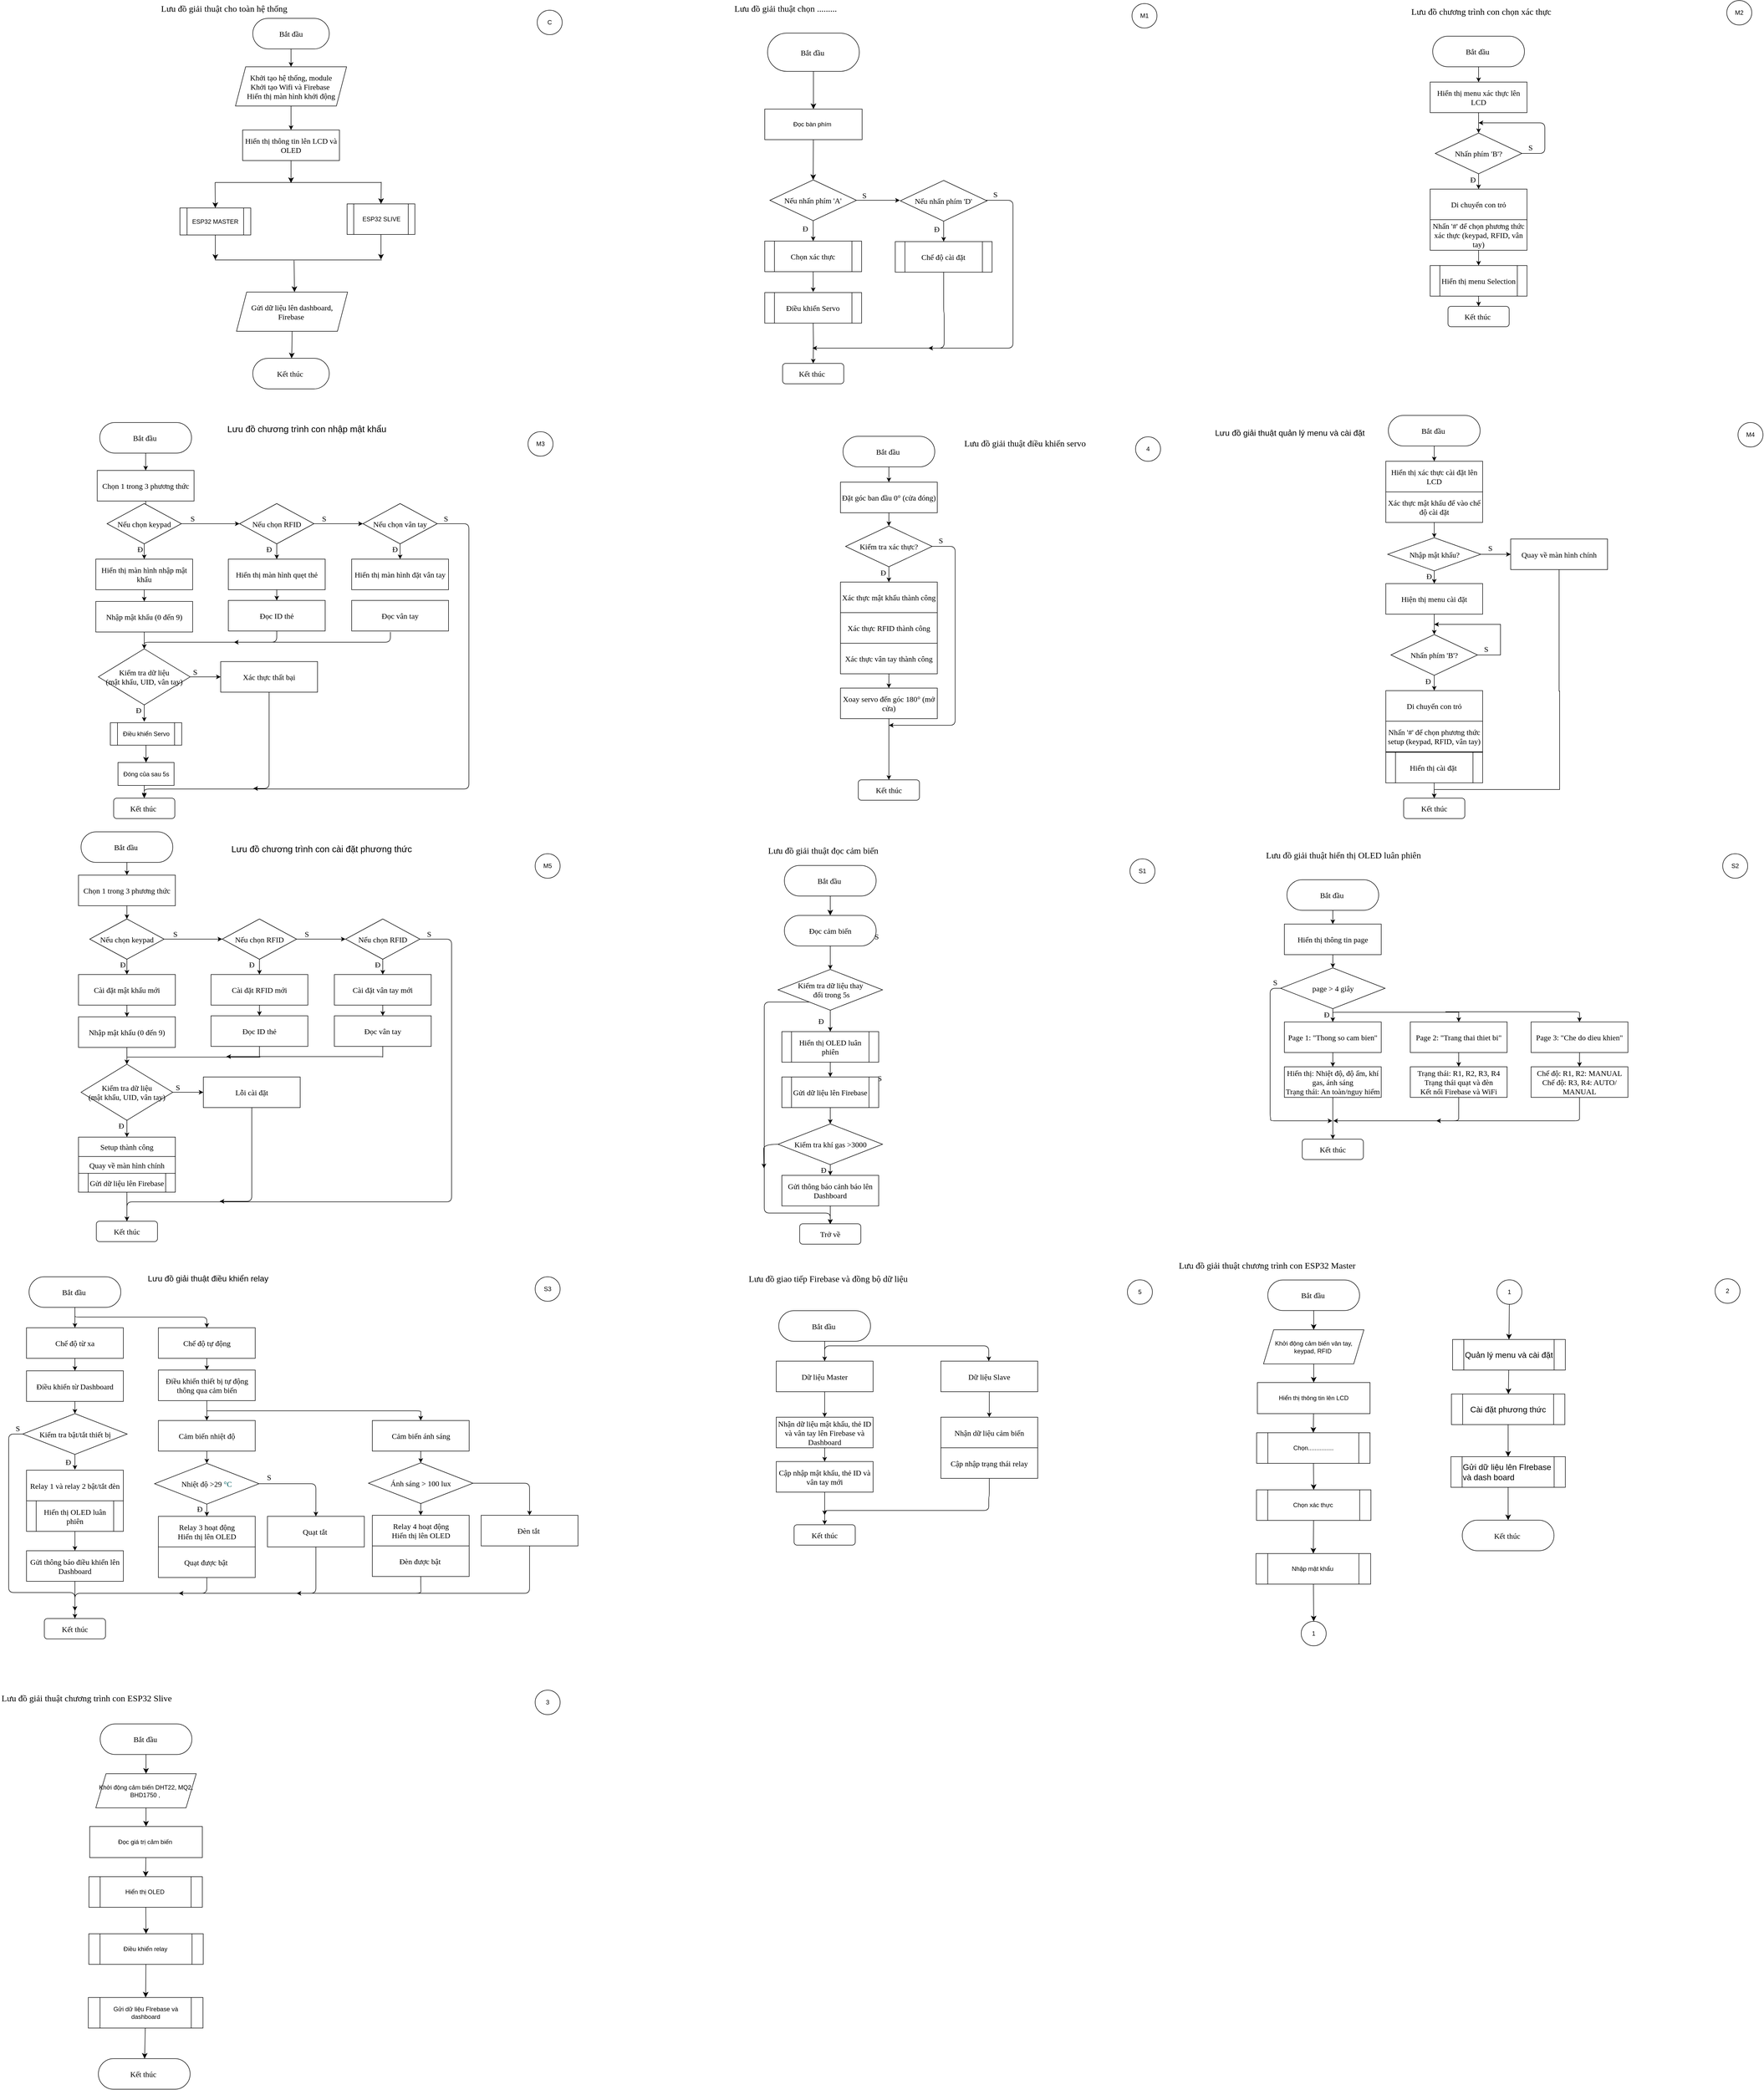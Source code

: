 <mxfile version="28.0.4">
  <diagram name="Trang-1" id="8ate9rpKNGLpvqX1xlkZ">
    <mxGraphModel dx="2197" dy="4104" grid="0" gridSize="10" guides="1" tooltips="1" connect="1" arrows="1" fold="1" page="1" pageScale="1" pageWidth="1169" pageHeight="827" math="0" shadow="0">
      <root>
        <mxCell id="0" />
        <mxCell id="1" parent="0" />
        <mxCell id="fRgqCZYq7gMsuNmLvebT-4" style="edgeStyle=orthogonalEdgeStyle;rounded=0;orthogonalLoop=1;jettySize=auto;html=1;entryX=0.5;entryY=0;entryDx=0;entryDy=0;" parent="1" source="fRgqCZYq7gMsuNmLvebT-1" target="fRgqCZYq7gMsuNmLvebT-2" edge="1">
          <mxGeometry relative="1" as="geometry" />
        </mxCell>
        <mxCell id="fRgqCZYq7gMsuNmLvebT-1" value="&lt;font style=&quot;font-size: 15px;&quot; face=&quot;Times New Roman&quot;&gt;Bắt đầu&lt;/font&gt;" style="rounded=1;whiteSpace=wrap;html=1;arcSize=50;" parent="1" vertex="1">
          <mxGeometry x="527" y="-2416" width="150" height="60" as="geometry" />
        </mxCell>
        <mxCell id="fRgqCZYq7gMsuNmLvebT-6" style="edgeStyle=orthogonalEdgeStyle;rounded=0;orthogonalLoop=1;jettySize=auto;html=1;entryX=0.5;entryY=0;entryDx=0;entryDy=0;" parent="1" source="fRgqCZYq7gMsuNmLvebT-2" target="fRgqCZYq7gMsuNmLvebT-3" edge="1">
          <mxGeometry relative="1" as="geometry" />
        </mxCell>
        <mxCell id="fRgqCZYq7gMsuNmLvebT-2" value="&lt;font style=&quot;font-size: 15px;&quot; face=&quot;Times New Roman&quot;&gt;Khởi tạo hệ thống, module&lt;/font&gt;&lt;div style=&quot;font-size: 15px;&quot;&gt;&lt;font style=&quot;font-size: 15px;&quot; face=&quot;C6avKG68q1PS2UGmfXUh&quot;&gt;Khởi tạo Wifi và Firebase&amp;nbsp;&lt;/font&gt;&lt;/div&gt;&lt;div style=&quot;font-size: 15px;&quot;&gt;&lt;font style=&quot;font-size: 15px;&quot; face=&quot;C6avKG68q1PS2UGmfXUh&quot;&gt;Hiển thị màn hình khởi động&lt;/font&gt;&lt;/div&gt;" style="shape=parallelogram;perimeter=parallelogramPerimeter;whiteSpace=wrap;html=1;fixedSize=1;" parent="1" vertex="1">
          <mxGeometry x="493" y="-2321" width="218" height="77" as="geometry" />
        </mxCell>
        <mxCell id="qZFbZbiCqBtagoxNZUZk-17" style="edgeStyle=none;curved=1;rounded=0;orthogonalLoop=1;jettySize=auto;html=1;fontSize=12;startSize=8;endSize=8;" parent="1" source="fRgqCZYq7gMsuNmLvebT-3" edge="1">
          <mxGeometry relative="1" as="geometry">
            <mxPoint x="602" y="-2093" as="targetPoint" />
          </mxGeometry>
        </mxCell>
        <mxCell id="fRgqCZYq7gMsuNmLvebT-3" value="&lt;font style=&quot;font-size: 15px;&quot; face=&quot;Times New Roman&quot;&gt;Hiển thị thông tin lên LCD và OLED&lt;br&gt;&lt;/font&gt;" style="rounded=0;whiteSpace=wrap;html=1;" parent="1" vertex="1">
          <mxGeometry x="507" y="-2197" width="190" height="60" as="geometry" />
        </mxCell>
        <mxCell id="2oifikIMPkfh3txNGBsZ-5" style="edgeStyle=none;curved=1;rounded=0;orthogonalLoop=1;jettySize=auto;html=1;entryX=0.5;entryY=0;entryDx=0;entryDy=0;fontSize=12;startSize=8;endSize=8;" parent="1" source="fRgqCZYq7gMsuNmLvebT-16" target="2oifikIMPkfh3txNGBsZ-4" edge="1">
          <mxGeometry relative="1" as="geometry" />
        </mxCell>
        <mxCell id="fRgqCZYq7gMsuNmLvebT-16" value="&lt;span style=&quot;font-family: &amp;quot;Times New Roman&amp;quot;; font-size: 15px;&quot;&gt;Bắt đầu&amp;nbsp;&lt;/span&gt;" style="rounded=1;whiteSpace=wrap;html=1;arcSize=50;" parent="1" vertex="1">
          <mxGeometry x="1536.98" y="-2387" width="180" height="75" as="geometry" />
        </mxCell>
        <mxCell id="fRgqCZYq7gMsuNmLvebT-25" style="edgeStyle=orthogonalEdgeStyle;rounded=0;orthogonalLoop=1;jettySize=auto;html=1;entryX=0.5;entryY=0;entryDx=0;entryDy=0;" parent="1" source="fRgqCZYq7gMsuNmLvebT-17" target="fRgqCZYq7gMsuNmLvebT-21" edge="1">
          <mxGeometry relative="1" as="geometry" />
        </mxCell>
        <mxCell id="fRgqCZYq7gMsuNmLvebT-29" style="edgeStyle=orthogonalEdgeStyle;rounded=0;orthogonalLoop=1;jettySize=auto;html=1;entryX=0;entryY=0.5;entryDx=0;entryDy=0;" parent="1" source="fRgqCZYq7gMsuNmLvebT-17" edge="1">
          <mxGeometry relative="1" as="geometry">
            <mxPoint x="1796.48" y="-2059" as="targetPoint" />
          </mxGeometry>
        </mxCell>
        <mxCell id="fRgqCZYq7gMsuNmLvebT-17" value="&lt;font style=&quot;font-size: 15px;&quot; face=&quot;Times New Roman&quot;&gt;Nếu nhấn phím &#39;A&#39;&lt;/font&gt;" style="rhombus;whiteSpace=wrap;html=1;" parent="1" vertex="1">
          <mxGeometry x="1541.48" y="-2099" width="170" height="80" as="geometry" />
        </mxCell>
        <mxCell id="fRgqCZYq7gMsuNmLvebT-27" style="edgeStyle=orthogonalEdgeStyle;rounded=0;orthogonalLoop=1;jettySize=auto;html=1;" parent="1" source="fRgqCZYq7gMsuNmLvebT-19" target="fRgqCZYq7gMsuNmLvebT-23" edge="1">
          <mxGeometry relative="1" as="geometry" />
        </mxCell>
        <mxCell id="fRgqCZYq7gMsuNmLvebT-44" style="edgeStyle=orthogonalEdgeStyle;rounded=1;orthogonalLoop=1;jettySize=auto;html=1;curved=0;" parent="1" source="fRgqCZYq7gMsuNmLvebT-19" edge="1">
          <mxGeometry relative="1" as="geometry">
            <mxPoint x="1624.956" y="-1769" as="targetPoint" />
            <Array as="points">
              <mxPoint x="2018.48" y="-2059" />
              <mxPoint x="2018.48" y="-1769" />
            </Array>
          </mxGeometry>
        </mxCell>
        <mxCell id="fRgqCZYq7gMsuNmLvebT-19" value="&lt;font style=&quot;font-size: 15px;&quot; face=&quot;Times New Roman&quot;&gt;Nếu nhấn phím &#39;D&#39;&lt;/font&gt;" style="rhombus;whiteSpace=wrap;html=1;" parent="1" vertex="1">
          <mxGeometry x="1797.48" y="-2098" width="170" height="80" as="geometry" />
        </mxCell>
        <mxCell id="fRgqCZYq7gMsuNmLvebT-39" style="edgeStyle=orthogonalEdgeStyle;rounded=0;orthogonalLoop=1;jettySize=auto;html=1;entryX=0.5;entryY=0;entryDx=0;entryDy=0;" parent="1" source="fRgqCZYq7gMsuNmLvebT-21" edge="1">
          <mxGeometry relative="1" as="geometry">
            <mxPoint x="1626.48" y="-1879" as="targetPoint" />
          </mxGeometry>
        </mxCell>
        <mxCell id="fRgqCZYq7gMsuNmLvebT-21" value="&lt;font style=&quot;font-size: 15px;&quot; face=&quot;Times New Roman&quot;&gt;Chọn xác thực&lt;/font&gt;" style="shape=process;whiteSpace=wrap;html=1;backgroundOutline=1;" parent="1" vertex="1">
          <mxGeometry x="1531.48" y="-1979" width="190" height="60" as="geometry" />
        </mxCell>
        <mxCell id="er1QqgIIf-OPQQfO50oM-8" style="edgeStyle=orthogonalEdgeStyle;rounded=1;orthogonalLoop=1;jettySize=auto;html=1;curved=0;" parent="1" source="fRgqCZYq7gMsuNmLvebT-23" edge="1">
          <mxGeometry relative="1" as="geometry">
            <mxPoint x="1852.48" y="-1769" as="targetPoint" />
            <Array as="points">
              <mxPoint x="1882.48" y="-1839" />
              <mxPoint x="1883.48" y="-1839" />
              <mxPoint x="1883.48" y="-1769" />
            </Array>
          </mxGeometry>
        </mxCell>
        <mxCell id="fRgqCZYq7gMsuNmLvebT-23" value="&lt;font style=&quot;font-size: 15px;&quot; face=&quot;Times New Roman&quot;&gt;Chế độ cài đặt&lt;/font&gt;" style="shape=process;whiteSpace=wrap;html=1;backgroundOutline=1;" parent="1" vertex="1">
          <mxGeometry x="1787.48" y="-1978" width="190" height="60" as="geometry" />
        </mxCell>
        <mxCell id="fRgqCZYq7gMsuNmLvebT-41" style="edgeStyle=orthogonalEdgeStyle;rounded=0;orthogonalLoop=1;jettySize=auto;html=1;entryX=0.5;entryY=0;entryDx=0;entryDy=0;" parent="1" target="fRgqCZYq7gMsuNmLvebT-38" edge="1">
          <mxGeometry relative="1" as="geometry">
            <mxPoint x="1626.48" y="-1819" as="sourcePoint" />
          </mxGeometry>
        </mxCell>
        <mxCell id="fRgqCZYq7gMsuNmLvebT-38" value="&lt;font style=&quot;font-size: 15px;&quot; face=&quot;Times New Roman&quot;&gt;Kết thúc&amp;nbsp;&lt;/font&gt;" style="rounded=1;whiteSpace=wrap;html=1;" parent="1" vertex="1">
          <mxGeometry x="1566.48" y="-1739" width="120" height="40" as="geometry" />
        </mxCell>
        <mxCell id="fRgqCZYq7gMsuNmLvebT-51" style="edgeStyle=orthogonalEdgeStyle;rounded=0;orthogonalLoop=1;jettySize=auto;html=1;entryX=0.5;entryY=0;entryDx=0;entryDy=0;" parent="1" source="fRgqCZYq7gMsuNmLvebT-45" target="fRgqCZYq7gMsuNmLvebT-46" edge="1">
          <mxGeometry relative="1" as="geometry" />
        </mxCell>
        <mxCell id="fRgqCZYq7gMsuNmLvebT-45" value="&lt;span style=&quot;font-family: &amp;quot;Times New Roman&amp;quot;; font-size: 15px;&quot;&gt;Bắt đầu&amp;nbsp;&lt;/span&gt;" style="rounded=1;whiteSpace=wrap;html=1;arcSize=50;" parent="1" vertex="1">
          <mxGeometry x="2842" y="-2381" width="180" height="60" as="geometry" />
        </mxCell>
        <mxCell id="fRgqCZYq7gMsuNmLvebT-52" style="edgeStyle=orthogonalEdgeStyle;rounded=0;orthogonalLoop=1;jettySize=auto;html=1;entryX=0.5;entryY=0;entryDx=0;entryDy=0;" parent="1" source="fRgqCZYq7gMsuNmLvebT-46" target="fRgqCZYq7gMsuNmLvebT-49" edge="1">
          <mxGeometry relative="1" as="geometry" />
        </mxCell>
        <mxCell id="fRgqCZYq7gMsuNmLvebT-46" value="&lt;font face=&quot;Times New Roman&quot;&gt;&lt;span style=&quot;font-size: 15px;&quot;&gt;Hiển thị menu xác thực lên LCD&lt;/span&gt;&lt;/font&gt;" style="rounded=0;whiteSpace=wrap;html=1;" parent="1" vertex="1">
          <mxGeometry x="2837" y="-2291" width="190" height="60" as="geometry" />
        </mxCell>
        <mxCell id="fRgqCZYq7gMsuNmLvebT-53" style="edgeStyle=orthogonalEdgeStyle;rounded=0;orthogonalLoop=1;jettySize=auto;html=1;entryX=0.5;entryY=0;entryDx=0;entryDy=0;" parent="1" source="fRgqCZYq7gMsuNmLvebT-49" target="fRgqCZYq7gMsuNmLvebT-50" edge="1">
          <mxGeometry relative="1" as="geometry" />
        </mxCell>
        <mxCell id="fRgqCZYq7gMsuNmLvebT-54" style="edgeStyle=orthogonalEdgeStyle;rounded=1;orthogonalLoop=1;jettySize=auto;html=1;curved=0;" parent="1" source="fRgqCZYq7gMsuNmLvebT-49" edge="1">
          <mxGeometry relative="1" as="geometry">
            <mxPoint x="2932" y="-2211" as="targetPoint" />
            <Array as="points">
              <mxPoint x="3062" y="-2151" />
            </Array>
          </mxGeometry>
        </mxCell>
        <mxCell id="fRgqCZYq7gMsuNmLvebT-49" value="&lt;font style=&quot;font-size: 15px;&quot; face=&quot;Times New Roman&quot;&gt;Nhấn phím &#39;B&#39;?&lt;/font&gt;" style="rhombus;whiteSpace=wrap;html=1;" parent="1" vertex="1">
          <mxGeometry x="2847" y="-2191" width="170" height="80" as="geometry" />
        </mxCell>
        <mxCell id="fRgqCZYq7gMsuNmLvebT-50" value="&lt;font face=&quot;Times New Roman&quot;&gt;&lt;span style=&quot;font-size: 15px;&quot;&gt;Di chuyển con trỏ&lt;/span&gt;&lt;/font&gt;" style="rounded=0;whiteSpace=wrap;html=1;" parent="1" vertex="1">
          <mxGeometry x="2837" y="-2081" width="190" height="60" as="geometry" />
        </mxCell>
        <mxCell id="fRgqCZYq7gMsuNmLvebT-60" style="edgeStyle=orthogonalEdgeStyle;rounded=0;orthogonalLoop=1;jettySize=auto;html=1;" parent="1" source="fRgqCZYq7gMsuNmLvebT-57" target="fRgqCZYq7gMsuNmLvebT-59" edge="1">
          <mxGeometry relative="1" as="geometry" />
        </mxCell>
        <mxCell id="fRgqCZYq7gMsuNmLvebT-57" value="&lt;font face=&quot;Times New Roman&quot;&gt;&lt;span style=&quot;font-size: 15px;&quot;&gt;Nhấn &#39;#&#39; để chọn phương thức xác thực (keypad, RFID, vân tay)&lt;/span&gt;&lt;/font&gt;" style="rounded=0;whiteSpace=wrap;html=1;" parent="1" vertex="1">
          <mxGeometry x="2837" y="-2021" width="190" height="60" as="geometry" />
        </mxCell>
        <mxCell id="fRgqCZYq7gMsuNmLvebT-62" style="edgeStyle=orthogonalEdgeStyle;rounded=0;orthogonalLoop=1;jettySize=auto;html=1;entryX=0.5;entryY=0;entryDx=0;entryDy=0;" parent="1" source="fRgqCZYq7gMsuNmLvebT-59" target="fRgqCZYq7gMsuNmLvebT-61" edge="1">
          <mxGeometry relative="1" as="geometry" />
        </mxCell>
        <mxCell id="fRgqCZYq7gMsuNmLvebT-59" value="&lt;font style=&quot;font-size: 15px;&quot; face=&quot;Times New Roman&quot;&gt;Hiển thị menu Selection&lt;/font&gt;" style="shape=process;whiteSpace=wrap;html=1;backgroundOutline=1;" parent="1" vertex="1">
          <mxGeometry x="2837" y="-1931" width="190" height="60" as="geometry" />
        </mxCell>
        <mxCell id="fRgqCZYq7gMsuNmLvebT-61" value="&lt;font style=&quot;font-size: 15px;&quot; face=&quot;Times New Roman&quot;&gt;Kết thúc&amp;nbsp;&lt;/font&gt;" style="rounded=1;whiteSpace=wrap;html=1;" parent="1" vertex="1">
          <mxGeometry x="2872" y="-1851" width="120" height="40" as="geometry" />
        </mxCell>
        <mxCell id="EqwixYgN5-3-tW83wh47-2" style="edgeStyle=orthogonalEdgeStyle;rounded=0;orthogonalLoop=1;jettySize=auto;html=1;" parent="1" source="fRgqCZYq7gMsuNmLvebT-63" target="EqwixYgN5-3-tW83wh47-1" edge="1">
          <mxGeometry relative="1" as="geometry" />
        </mxCell>
        <mxCell id="fRgqCZYq7gMsuNmLvebT-63" value="&lt;span style=&quot;font-family: &amp;quot;Times New Roman&amp;quot;; font-size: 15px;&quot;&gt;Bắt đầu&amp;nbsp;&lt;/span&gt;" style="rounded=1;whiteSpace=wrap;html=1;arcSize=50;" parent="1" vertex="1">
          <mxGeometry x="226.75" y="-1623" width="180" height="60" as="geometry" />
        </mxCell>
        <mxCell id="er1QqgIIf-OPQQfO50oM-89" style="edgeStyle=orthogonalEdgeStyle;rounded=0;orthogonalLoop=1;jettySize=auto;html=1;entryX=0.5;entryY=0;entryDx=0;entryDy=0;" parent="1" source="fRgqCZYq7gMsuNmLvebT-91" target="fRgqCZYq7gMsuNmLvebT-94" edge="1">
          <mxGeometry relative="1" as="geometry" />
        </mxCell>
        <mxCell id="fRgqCZYq7gMsuNmLvebT-91" value="&lt;span style=&quot;font-family: &amp;quot;Times New Roman&amp;quot;; font-size: 15px;&quot;&gt;Đọc cảm biến&lt;/span&gt;" style="rounded=1;whiteSpace=wrap;html=1;arcSize=50;" parent="1" vertex="1">
          <mxGeometry x="1570" y="-656" width="180" height="60" as="geometry" />
        </mxCell>
        <mxCell id="fRgqCZYq7gMsuNmLvebT-111" style="edgeStyle=orthogonalEdgeStyle;rounded=1;orthogonalLoop=1;jettySize=auto;html=1;curved=0;" parent="1" source="fRgqCZYq7gMsuNmLvebT-94" edge="1">
          <mxGeometry relative="1" as="geometry">
            <mxPoint x="1660" y="-50" as="targetPoint" />
            <Array as="points">
              <mxPoint x="1530.5" y="-486" />
              <mxPoint x="1530.5" y="-72" />
              <mxPoint x="1660.5" y="-72" />
            </Array>
          </mxGeometry>
        </mxCell>
        <mxCell id="er1QqgIIf-OPQQfO50oM-93" style="edgeStyle=orthogonalEdgeStyle;rounded=0;orthogonalLoop=1;jettySize=auto;html=1;" parent="1" source="fRgqCZYq7gMsuNmLvebT-94" target="er1QqgIIf-OPQQfO50oM-92" edge="1">
          <mxGeometry relative="1" as="geometry" />
        </mxCell>
        <mxCell id="fRgqCZYq7gMsuNmLvebT-94" value="&lt;font style=&quot;font-size: 15px;&quot; face=&quot;Times New Roman&quot;&gt;Kiểm tra dữ liệu thay&lt;/font&gt;&lt;div&gt;&lt;font style=&quot;font-size: 15px;&quot; face=&quot;Times New Roman&quot;&gt;&amp;nbsp;đổi trong 5s&lt;/font&gt;&lt;/div&gt;" style="rhombus;whiteSpace=wrap;html=1;" parent="1" vertex="1">
          <mxGeometry x="1557.5" y="-550" width="205" height="80" as="geometry" />
        </mxCell>
        <mxCell id="fRgqCZYq7gMsuNmLvebT-106" style="edgeStyle=orthogonalEdgeStyle;rounded=0;orthogonalLoop=1;jettySize=auto;html=1;entryX=0.5;entryY=0;entryDx=0;entryDy=0;exitX=0.5;exitY=1;exitDx=0;exitDy=0;" parent="1" source="er1QqgIIf-OPQQfO50oM-32" target="fRgqCZYq7gMsuNmLvebT-104" edge="1">
          <mxGeometry relative="1" as="geometry">
            <mxPoint x="1660" y="-260" as="sourcePoint" />
          </mxGeometry>
        </mxCell>
        <mxCell id="fRgqCZYq7gMsuNmLvebT-107" style="edgeStyle=orthogonalEdgeStyle;rounded=0;orthogonalLoop=1;jettySize=auto;html=1;" parent="1" source="fRgqCZYq7gMsuNmLvebT-104" target="fRgqCZYq7gMsuNmLvebT-105" edge="1">
          <mxGeometry relative="1" as="geometry" />
        </mxCell>
        <mxCell id="fRgqCZYq7gMsuNmLvebT-114" style="edgeStyle=orthogonalEdgeStyle;rounded=0;orthogonalLoop=1;jettySize=auto;html=1;curved=1;" parent="1" source="fRgqCZYq7gMsuNmLvebT-104" edge="1">
          <mxGeometry relative="1" as="geometry">
            <mxPoint x="1530" y="-160" as="targetPoint" />
            <Array as="points">
              <mxPoint x="1529.5" y="-207" />
              <mxPoint x="1529.5" y="-190" />
              <mxPoint x="1529.5" y="-190" />
            </Array>
          </mxGeometry>
        </mxCell>
        <mxCell id="fRgqCZYq7gMsuNmLvebT-104" value="&lt;font style=&quot;font-size: 15px;&quot; face=&quot;Times New Roman&quot;&gt;Kiểm tra khí gas &amp;gt;3000&lt;/font&gt;" style="rhombus;whiteSpace=wrap;html=1;" parent="1" vertex="1">
          <mxGeometry x="1557.5" y="-247" width="205" height="80" as="geometry" />
        </mxCell>
        <mxCell id="fRgqCZYq7gMsuNmLvebT-109" style="edgeStyle=orthogonalEdgeStyle;rounded=0;orthogonalLoop=1;jettySize=auto;html=1;entryX=0.5;entryY=0;entryDx=0;entryDy=0;" parent="1" source="fRgqCZYq7gMsuNmLvebT-105" target="fRgqCZYq7gMsuNmLvebT-108" edge="1">
          <mxGeometry relative="1" as="geometry" />
        </mxCell>
        <mxCell id="fRgqCZYq7gMsuNmLvebT-105" value="&lt;font face=&quot;Times New Roman&quot;&gt;&lt;span style=&quot;font-size: 15px;&quot;&gt;Gửi thông báo cảnh báo lên Dashboard&lt;/span&gt;&lt;/font&gt;" style="rounded=0;whiteSpace=wrap;html=1;" parent="1" vertex="1">
          <mxGeometry x="1565" y="-146" width="190" height="60" as="geometry" />
        </mxCell>
        <mxCell id="fRgqCZYq7gMsuNmLvebT-108" value="&lt;font style=&quot;font-size: 15px;&quot; face=&quot;Times New Roman&quot;&gt;Trở về&lt;/font&gt;" style="rounded=1;whiteSpace=wrap;html=1;" parent="1" vertex="1">
          <mxGeometry x="1600" y="-51" width="120" height="40" as="geometry" />
        </mxCell>
        <mxCell id="fRgqCZYq7gMsuNmLvebT-125" style="edgeStyle=orthogonalEdgeStyle;rounded=0;orthogonalLoop=1;jettySize=auto;html=1;" parent="1" source="fRgqCZYq7gMsuNmLvebT-118" target="fRgqCZYq7gMsuNmLvebT-120" edge="1">
          <mxGeometry relative="1" as="geometry" />
        </mxCell>
        <mxCell id="fRgqCZYq7gMsuNmLvebT-118" value="&lt;span style=&quot;font-family: &amp;quot;Times New Roman&amp;quot;; font-size: 15px;&quot;&gt;Bắt đầu&amp;nbsp;&lt;/span&gt;" style="rounded=1;whiteSpace=wrap;html=1;arcSize=50;" parent="1" vertex="1">
          <mxGeometry x="2755" y="-1637" width="180" height="60" as="geometry" />
        </mxCell>
        <mxCell id="fRgqCZYq7gMsuNmLvebT-120" value="&lt;font face=&quot;Times New Roman&quot;&gt;&lt;span style=&quot;font-size: 15px;&quot;&gt;Hiển thị xác thực cài đặt lên LCD&lt;/span&gt;&lt;/font&gt;" style="rounded=0;whiteSpace=wrap;html=1;" parent="1" vertex="1">
          <mxGeometry x="2750" y="-1547" width="190" height="60" as="geometry" />
        </mxCell>
        <mxCell id="fRgqCZYq7gMsuNmLvebT-126" style="edgeStyle=orthogonalEdgeStyle;rounded=0;orthogonalLoop=1;jettySize=auto;html=1;" parent="1" source="fRgqCZYq7gMsuNmLvebT-121" target="fRgqCZYq7gMsuNmLvebT-122" edge="1">
          <mxGeometry relative="1" as="geometry" />
        </mxCell>
        <mxCell id="fRgqCZYq7gMsuNmLvebT-121" value="&lt;font face=&quot;Times New Roman&quot;&gt;&lt;span style=&quot;font-size: 15px;&quot;&gt;Xác thực mật khẩu để vào chế độ cài đặt&lt;/span&gt;&lt;/font&gt;" style="rounded=0;whiteSpace=wrap;html=1;" parent="1" vertex="1">
          <mxGeometry x="2750" y="-1487" width="190" height="60" as="geometry" />
        </mxCell>
        <mxCell id="fRgqCZYq7gMsuNmLvebT-124" style="edgeStyle=orthogonalEdgeStyle;rounded=0;orthogonalLoop=1;jettySize=auto;html=1;entryX=0.5;entryY=0;entryDx=0;entryDy=0;" parent="1" source="fRgqCZYq7gMsuNmLvebT-122" target="fRgqCZYq7gMsuNmLvebT-123" edge="1">
          <mxGeometry relative="1" as="geometry" />
        </mxCell>
        <mxCell id="fRgqCZYq7gMsuNmLvebT-129" style="edgeStyle=orthogonalEdgeStyle;rounded=0;orthogonalLoop=1;jettySize=auto;html=1;" parent="1" source="fRgqCZYq7gMsuNmLvebT-122" target="fRgqCZYq7gMsuNmLvebT-128" edge="1">
          <mxGeometry relative="1" as="geometry" />
        </mxCell>
        <mxCell id="fRgqCZYq7gMsuNmLvebT-122" value="&lt;font face=&quot;Times New Roman&quot;&gt;&lt;span style=&quot;font-size: 15px;&quot;&gt;Nhập mật khẩu?&lt;/span&gt;&lt;/font&gt;" style="rhombus;whiteSpace=wrap;html=1;" parent="1" vertex="1">
          <mxGeometry x="2753.75" y="-1397" width="182.5" height="65" as="geometry" />
        </mxCell>
        <mxCell id="fRgqCZYq7gMsuNmLvebT-139" style="edgeStyle=orthogonalEdgeStyle;rounded=0;orthogonalLoop=1;jettySize=auto;html=1;entryX=0.5;entryY=0;entryDx=0;entryDy=0;" parent="1" source="fRgqCZYq7gMsuNmLvebT-123" target="fRgqCZYq7gMsuNmLvebT-133" edge="1">
          <mxGeometry relative="1" as="geometry" />
        </mxCell>
        <mxCell id="fRgqCZYq7gMsuNmLvebT-123" value="&lt;font face=&quot;Times New Roman&quot;&gt;&lt;span style=&quot;font-size: 15px;&quot;&gt;Hiện thị menu cài đặt&lt;/span&gt;&lt;/font&gt;" style="rounded=0;whiteSpace=wrap;html=1;" parent="1" vertex="1">
          <mxGeometry x="2750" y="-1307" width="190" height="60" as="geometry" />
        </mxCell>
        <mxCell id="fRgqCZYq7gMsuNmLvebT-127" value="&lt;font face=&quot;Times New Roman&quot;&gt;&lt;span style=&quot;font-size: 15px;&quot;&gt;Đ&lt;/span&gt;&lt;/font&gt;" style="text;html=1;align=center;verticalAlign=middle;whiteSpace=wrap;rounded=0;" parent="1" vertex="1">
          <mxGeometry x="2805" y="-1337" width="60" height="30" as="geometry" />
        </mxCell>
        <mxCell id="fRgqCZYq7gMsuNmLvebT-143" style="edgeStyle=orthogonalEdgeStyle;rounded=0;orthogonalLoop=1;jettySize=auto;html=1;" parent="1" edge="1">
          <mxGeometry relative="1" as="geometry">
            <mxPoint x="2845" y="-886" as="targetPoint" />
            <Array as="points">
              <mxPoint x="3090" y="-1096" />
              <mxPoint x="3091" y="-1096" />
              <mxPoint x="3091" y="-903" />
              <mxPoint x="2845" y="-903" />
            </Array>
            <mxPoint x="3090.0" y="-1343.5" as="sourcePoint" />
          </mxGeometry>
        </mxCell>
        <mxCell id="fRgqCZYq7gMsuNmLvebT-128" value="&lt;font face=&quot;Times New Roman&quot;&gt;&lt;span style=&quot;font-size: 15px;&quot;&gt;Quay về màn hình chính&lt;/span&gt;&lt;/font&gt;" style="rounded=0;whiteSpace=wrap;html=1;" parent="1" vertex="1">
          <mxGeometry x="2995" y="-1394.5" width="190" height="60" as="geometry" />
        </mxCell>
        <mxCell id="fRgqCZYq7gMsuNmLvebT-130" value="&lt;font face=&quot;Times New Roman&quot;&gt;&lt;span style=&quot;font-size: 15px;&quot;&gt;S&lt;/span&gt;&lt;/font&gt;" style="text;html=1;align=center;verticalAlign=middle;whiteSpace=wrap;rounded=0;" parent="1" vertex="1">
          <mxGeometry x="2925" y="-1392" width="60" height="30" as="geometry" />
        </mxCell>
        <mxCell id="fRgqCZYq7gMsuNmLvebT-131" style="edgeStyle=orthogonalEdgeStyle;rounded=0;orthogonalLoop=1;jettySize=auto;html=1;entryX=0.5;entryY=0;entryDx=0;entryDy=0;" parent="1" source="fRgqCZYq7gMsuNmLvebT-133" target="fRgqCZYq7gMsuNmLvebT-134" edge="1">
          <mxGeometry relative="1" as="geometry" />
        </mxCell>
        <mxCell id="fRgqCZYq7gMsuNmLvebT-132" style="edgeStyle=orthogonalEdgeStyle;rounded=0;orthogonalLoop=1;jettySize=auto;html=1;" parent="1" source="fRgqCZYq7gMsuNmLvebT-133" edge="1">
          <mxGeometry relative="1" as="geometry">
            <mxPoint x="2845" y="-1227" as="targetPoint" />
            <Array as="points">
              <mxPoint x="2975" y="-1167" />
            </Array>
          </mxGeometry>
        </mxCell>
        <mxCell id="fRgqCZYq7gMsuNmLvebT-133" value="&lt;font style=&quot;font-size: 15px;&quot; face=&quot;Times New Roman&quot;&gt;Nhấn phím &#39;B&#39;?&lt;/font&gt;" style="rhombus;whiteSpace=wrap;html=1;" parent="1" vertex="1">
          <mxGeometry x="2760" y="-1207" width="170" height="80" as="geometry" />
        </mxCell>
        <mxCell id="fRgqCZYq7gMsuNmLvebT-134" value="&lt;font face=&quot;Times New Roman&quot;&gt;&lt;span style=&quot;font-size: 15px;&quot;&gt;Di chuyển con trỏ&lt;/span&gt;&lt;/font&gt;" style="rounded=0;whiteSpace=wrap;html=1;" parent="1" vertex="1">
          <mxGeometry x="2750" y="-1097" width="190" height="60" as="geometry" />
        </mxCell>
        <mxCell id="fRgqCZYq7gMsuNmLvebT-138" value="&lt;font face=&quot;Times New Roman&quot;&gt;&lt;span style=&quot;font-size: 15px;&quot;&gt;Nhấn &#39;#&#39; để chọn phương thức setup (keypad, RFID, vân tay)&lt;/span&gt;&lt;/font&gt;" style="rounded=0;whiteSpace=wrap;html=1;" parent="1" vertex="1">
          <mxGeometry x="2750" y="-1037" width="190" height="60" as="geometry" />
        </mxCell>
        <mxCell id="fRgqCZYq7gMsuNmLvebT-140" style="edgeStyle=orthogonalEdgeStyle;rounded=0;orthogonalLoop=1;jettySize=auto;html=1;entryX=0.5;entryY=0;entryDx=0;entryDy=0;" parent="1" edge="1">
          <mxGeometry relative="1" as="geometry">
            <mxPoint x="2844.86" y="-925" as="sourcePoint" />
            <mxPoint x="2844.86" y="-886" as="targetPoint" />
          </mxGeometry>
        </mxCell>
        <mxCell id="fRgqCZYq7gMsuNmLvebT-141" value="&lt;font style=&quot;font-size: 15px;&quot; face=&quot;Times New Roman&quot;&gt;Hiển thị cài đặt&amp;nbsp;&lt;/font&gt;" style="shape=process;whiteSpace=wrap;html=1;backgroundOutline=1;" parent="1" vertex="1">
          <mxGeometry x="2750" y="-976" width="190" height="60" as="geometry" />
        </mxCell>
        <mxCell id="fRgqCZYq7gMsuNmLvebT-142" value="&lt;font style=&quot;font-size: 15px;&quot; face=&quot;Times New Roman&quot;&gt;Kết thúc&lt;/font&gt;" style="rounded=1;whiteSpace=wrap;html=1;" parent="1" vertex="1">
          <mxGeometry x="2785" y="-886" width="120" height="40" as="geometry" />
        </mxCell>
        <mxCell id="EqwixYgN5-3-tW83wh47-4" style="edgeStyle=orthogonalEdgeStyle;rounded=0;orthogonalLoop=1;jettySize=auto;html=1;entryX=0.5;entryY=0;entryDx=0;entryDy=0;" parent="1" source="EqwixYgN5-3-tW83wh47-1" target="EqwixYgN5-3-tW83wh47-3" edge="1">
          <mxGeometry relative="1" as="geometry" />
        </mxCell>
        <mxCell id="EqwixYgN5-3-tW83wh47-1" value="&lt;font face=&quot;Times New Roman&quot;&gt;&lt;span style=&quot;font-size: 15px;&quot;&gt;Chọn 1 trong 3 phương thức&lt;/span&gt;&lt;/font&gt;" style="rounded=0;whiteSpace=wrap;html=1;" parent="1" vertex="1">
          <mxGeometry x="221.75" y="-1529" width="190" height="60" as="geometry" />
        </mxCell>
        <mxCell id="EqwixYgN5-3-tW83wh47-6" style="edgeStyle=orthogonalEdgeStyle;rounded=0;orthogonalLoop=1;jettySize=auto;html=1;entryX=0.5;entryY=0;entryDx=0;entryDy=0;" parent="1" source="EqwixYgN5-3-tW83wh47-3" target="EqwixYgN5-3-tW83wh47-5" edge="1">
          <mxGeometry relative="1" as="geometry" />
        </mxCell>
        <mxCell id="EqwixYgN5-3-tW83wh47-12" style="edgeStyle=orthogonalEdgeStyle;rounded=0;orthogonalLoop=1;jettySize=auto;html=1;entryX=0;entryY=0.5;entryDx=0;entryDy=0;" parent="1" source="EqwixYgN5-3-tW83wh47-3" target="EqwixYgN5-3-tW83wh47-11" edge="1">
          <mxGeometry relative="1" as="geometry" />
        </mxCell>
        <mxCell id="EqwixYgN5-3-tW83wh47-3" value="&lt;font face=&quot;Times New Roman&quot;&gt;&lt;span style=&quot;font-size: 15px;&quot;&gt;Nếu chọn keypad&lt;/span&gt;&lt;/font&gt;" style="rhombus;whiteSpace=wrap;html=1;" parent="1" vertex="1">
          <mxGeometry x="241" y="-1464" width="146" height="79" as="geometry" />
        </mxCell>
        <mxCell id="EqwixYgN5-3-tW83wh47-8" style="edgeStyle=orthogonalEdgeStyle;rounded=0;orthogonalLoop=1;jettySize=auto;html=1;" parent="1" source="EqwixYgN5-3-tW83wh47-5" target="EqwixYgN5-3-tW83wh47-7" edge="1">
          <mxGeometry relative="1" as="geometry" />
        </mxCell>
        <mxCell id="EqwixYgN5-3-tW83wh47-5" value="&lt;font style=&quot;font-size: 15px;&quot; face=&quot;Times New Roman&quot;&gt;Hiển thị màn hình nhập mật khẩu&lt;/font&gt;" style="rounded=0;whiteSpace=wrap;html=1;" parent="1" vertex="1">
          <mxGeometry x="219" y="-1355" width="190" height="60" as="geometry" />
        </mxCell>
        <mxCell id="EqwixYgN5-3-tW83wh47-27" style="edgeStyle=orthogonalEdgeStyle;rounded=0;orthogonalLoop=1;jettySize=auto;html=1;entryX=0.5;entryY=0;entryDx=0;entryDy=0;" parent="1" source="EqwixYgN5-3-tW83wh47-7" target="EqwixYgN5-3-tW83wh47-26" edge="1">
          <mxGeometry relative="1" as="geometry" />
        </mxCell>
        <mxCell id="EqwixYgN5-3-tW83wh47-7" value="&lt;font face=&quot;Times New Roman&quot;&gt;&lt;span style=&quot;font-size: 15px;&quot;&gt;Nhập mật khẩu (0 đến 9)&lt;/span&gt;&lt;/font&gt;" style="rounded=0;whiteSpace=wrap;html=1;" parent="1" vertex="1">
          <mxGeometry x="219" y="-1272" width="190" height="60" as="geometry" />
        </mxCell>
        <mxCell id="EqwixYgN5-3-tW83wh47-9" value="&lt;font face=&quot;Times New Roman&quot;&gt;&lt;span style=&quot;font-size: 15px;&quot;&gt;Đ&lt;/span&gt;&lt;/font&gt;" style="text;html=1;align=center;verticalAlign=middle;whiteSpace=wrap;rounded=0;" parent="1" vertex="1">
          <mxGeometry x="276" y="-1390" width="60" height="30" as="geometry" />
        </mxCell>
        <mxCell id="EqwixYgN5-3-tW83wh47-10" value="&lt;font face=&quot;Times New Roman&quot;&gt;&lt;span style=&quot;font-size: 15px;&quot;&gt;S&lt;/span&gt;&lt;/font&gt;" style="text;html=1;align=center;verticalAlign=middle;whiteSpace=wrap;rounded=0;" parent="1" vertex="1">
          <mxGeometry x="379" y="-1450" width="60" height="30" as="geometry" />
        </mxCell>
        <mxCell id="EqwixYgN5-3-tW83wh47-14" style="edgeStyle=orthogonalEdgeStyle;rounded=0;orthogonalLoop=1;jettySize=auto;html=1;entryX=0.5;entryY=0;entryDx=0;entryDy=0;" parent="1" source="EqwixYgN5-3-tW83wh47-11" target="EqwixYgN5-3-tW83wh47-13" edge="1">
          <mxGeometry relative="1" as="geometry" />
        </mxCell>
        <mxCell id="EqwixYgN5-3-tW83wh47-18" style="edgeStyle=orthogonalEdgeStyle;rounded=0;orthogonalLoop=1;jettySize=auto;html=1;entryX=0;entryY=0.5;entryDx=0;entryDy=0;" parent="1" source="EqwixYgN5-3-tW83wh47-11" target="EqwixYgN5-3-tW83wh47-17" edge="1">
          <mxGeometry relative="1" as="geometry" />
        </mxCell>
        <mxCell id="EqwixYgN5-3-tW83wh47-11" value="&lt;font face=&quot;Times New Roman&quot;&gt;&lt;span style=&quot;font-size: 15px;&quot;&gt;Nếu chọn RFID&lt;/span&gt;&lt;/font&gt;" style="rhombus;whiteSpace=wrap;html=1;" parent="1" vertex="1">
          <mxGeometry x="501" y="-1464" width="146" height="79" as="geometry" />
        </mxCell>
        <mxCell id="EqwixYgN5-3-tW83wh47-16" style="edgeStyle=orthogonalEdgeStyle;rounded=0;orthogonalLoop=1;jettySize=auto;html=1;entryX=0.5;entryY=0;entryDx=0;entryDy=0;" parent="1" source="EqwixYgN5-3-tW83wh47-13" target="EqwixYgN5-3-tW83wh47-15" edge="1">
          <mxGeometry relative="1" as="geometry" />
        </mxCell>
        <mxCell id="EqwixYgN5-3-tW83wh47-13" value="&lt;span style=&quot;font-family: &amp;quot;Times New Roman&amp;quot;; font-size: 15px;&quot;&gt;Hiển thị màn hình quẹt thẻ&lt;/span&gt;" style="rounded=0;whiteSpace=wrap;html=1;" parent="1" vertex="1">
          <mxGeometry x="479" y="-1355" width="190" height="60" as="geometry" />
        </mxCell>
        <mxCell id="EqwixYgN5-3-tW83wh47-41" style="edgeStyle=orthogonalEdgeStyle;rounded=1;orthogonalLoop=1;jettySize=auto;html=1;entryX=0.5;entryY=0;entryDx=0;entryDy=0;curved=0;" parent="1" source="EqwixYgN5-3-tW83wh47-15" target="EqwixYgN5-3-tW83wh47-26" edge="1">
          <mxGeometry relative="1" as="geometry">
            <mxPoint x="574" y="-1188" as="targetPoint" />
            <Array as="points">
              <mxPoint x="574" y="-1192" />
              <mxPoint x="314" y="-1192" />
            </Array>
          </mxGeometry>
        </mxCell>
        <mxCell id="EqwixYgN5-3-tW83wh47-15" value="&lt;font face=&quot;Times New Roman&quot;&gt;&lt;span style=&quot;font-size: 15px;&quot;&gt;Đọc ID thẻ&lt;/span&gt;&lt;/font&gt;" style="rounded=0;whiteSpace=wrap;html=1;" parent="1" vertex="1">
          <mxGeometry x="479" y="-1274" width="190" height="60" as="geometry" />
        </mxCell>
        <mxCell id="EqwixYgN5-3-tW83wh47-23" style="edgeStyle=orthogonalEdgeStyle;rounded=0;orthogonalLoop=1;jettySize=auto;html=1;entryX=0.5;entryY=0;entryDx=0;entryDy=0;" parent="1" source="EqwixYgN5-3-tW83wh47-17" target="EqwixYgN5-3-tW83wh47-21" edge="1">
          <mxGeometry relative="1" as="geometry" />
        </mxCell>
        <mxCell id="EqwixYgN5-3-tW83wh47-37" style="edgeStyle=orthogonalEdgeStyle;rounded=1;orthogonalLoop=1;jettySize=auto;html=1;curved=0;" parent="1" source="EqwixYgN5-3-tW83wh47-17" edge="1">
          <mxGeometry relative="1" as="geometry">
            <mxPoint x="314" y="-888" as="targetPoint" />
            <Array as="points">
              <mxPoint x="951" y="-1425" />
              <mxPoint x="951" y="-904" />
              <mxPoint x="314" y="-904" />
            </Array>
          </mxGeometry>
        </mxCell>
        <mxCell id="EqwixYgN5-3-tW83wh47-17" value="&lt;font face=&quot;Times New Roman&quot;&gt;&lt;span style=&quot;font-size: 15px;&quot;&gt;Nếu chọn vân tay&lt;/span&gt;&lt;/font&gt;" style="rhombus;whiteSpace=wrap;html=1;" parent="1" vertex="1">
          <mxGeometry x="743" y="-1464" width="146" height="79" as="geometry" />
        </mxCell>
        <mxCell id="EqwixYgN5-3-tW83wh47-19" value="&lt;font face=&quot;Times New Roman&quot;&gt;&lt;span style=&quot;font-size: 15px;&quot;&gt;Đ&lt;/span&gt;&lt;/font&gt;" style="text;html=1;align=center;verticalAlign=middle;whiteSpace=wrap;rounded=0;" parent="1" vertex="1">
          <mxGeometry x="529" y="-1390" width="60" height="30" as="geometry" />
        </mxCell>
        <mxCell id="EqwixYgN5-3-tW83wh47-20" value="&lt;font face=&quot;Times New Roman&quot;&gt;&lt;span style=&quot;font-size: 15px;&quot;&gt;S&lt;/span&gt;&lt;/font&gt;" style="text;html=1;align=center;verticalAlign=middle;whiteSpace=wrap;rounded=0;" parent="1" vertex="1">
          <mxGeometry x="637" y="-1450" width="60" height="30" as="geometry" />
        </mxCell>
        <mxCell id="EqwixYgN5-3-tW83wh47-21" value="&lt;span style=&quot;font-family: &amp;quot;Times New Roman&amp;quot;; font-size: 15px;&quot;&gt;Hiển thị màn hình đặt vân tay&lt;/span&gt;" style="rounded=0;whiteSpace=wrap;html=1;" parent="1" vertex="1">
          <mxGeometry x="721" y="-1355" width="190" height="60" as="geometry" />
        </mxCell>
        <mxCell id="EqwixYgN5-3-tW83wh47-43" style="edgeStyle=orthogonalEdgeStyle;rounded=1;orthogonalLoop=1;jettySize=auto;html=1;curved=0;" parent="1" edge="1">
          <mxGeometry relative="1" as="geometry">
            <mxPoint x="490.101" y="-1192" as="targetPoint" />
            <Array as="points">
              <mxPoint x="797" y="-1192" />
            </Array>
            <mxPoint x="796.99" y="-1212" as="sourcePoint" />
          </mxGeometry>
        </mxCell>
        <mxCell id="EqwixYgN5-3-tW83wh47-22" value="&lt;font face=&quot;Times New Roman&quot;&gt;&lt;span style=&quot;font-size: 15px;&quot;&gt;Đọc vân tay&lt;/span&gt;&lt;/font&gt;" style="rounded=0;whiteSpace=wrap;html=1;" parent="1" vertex="1">
          <mxGeometry x="721" y="-1274" width="190" height="60" as="geometry" />
        </mxCell>
        <mxCell id="EqwixYgN5-3-tW83wh47-24" value="&lt;font face=&quot;Times New Roman&quot;&gt;&lt;span style=&quot;font-size: 15px;&quot;&gt;Đ&lt;/span&gt;&lt;/font&gt;" style="text;html=1;align=center;verticalAlign=middle;whiteSpace=wrap;rounded=0;" parent="1" vertex="1">
          <mxGeometry x="776" y="-1390" width="60" height="30" as="geometry" />
        </mxCell>
        <mxCell id="EqwixYgN5-3-tW83wh47-25" value="&lt;font face=&quot;Times New Roman&quot;&gt;&lt;span style=&quot;font-size: 15px;&quot;&gt;S&lt;/span&gt;&lt;/font&gt;" style="text;html=1;align=center;verticalAlign=middle;whiteSpace=wrap;rounded=0;" parent="1" vertex="1">
          <mxGeometry x="876" y="-1450" width="60" height="30" as="geometry" />
        </mxCell>
        <mxCell id="EqwixYgN5-3-tW83wh47-36" style="edgeStyle=orthogonalEdgeStyle;rounded=0;orthogonalLoop=1;jettySize=auto;html=1;entryX=0;entryY=0.5;entryDx=0;entryDy=0;" parent="1" source="EqwixYgN5-3-tW83wh47-26" target="EqwixYgN5-3-tW83wh47-35" edge="1">
          <mxGeometry relative="1" as="geometry" />
        </mxCell>
        <mxCell id="EqwixYgN5-3-tW83wh47-26" value="&lt;span style=&quot;font-family: &amp;quot;Times New Roman&amp;quot;; font-size: 15px;&quot;&gt;Kiểm tra dữ liệu&lt;/span&gt;&lt;div&gt;&lt;span style=&quot;font-family: &amp;quot;Times New Roman&amp;quot;; font-size: 15px;&quot;&gt;&amp;nbsp;(mật khẩu, UID, vân tay)&amp;nbsp;&lt;/span&gt;&lt;/div&gt;" style="rhombus;whiteSpace=wrap;html=1;" parent="1" vertex="1">
          <mxGeometry x="224" y="-1179" width="180" height="110" as="geometry" />
        </mxCell>
        <mxCell id="EqwixYgN5-3-tW83wh47-28" style="edgeStyle=orthogonalEdgeStyle;rounded=0;orthogonalLoop=1;jettySize=auto;html=1;entryX=0.5;entryY=0;entryDx=0;entryDy=0;" parent="1" edge="1">
          <mxGeometry relative="1" as="geometry">
            <mxPoint x="314" y="-1070" as="sourcePoint" />
            <mxPoint x="314" y="-1036" as="targetPoint" />
          </mxGeometry>
        </mxCell>
        <mxCell id="EqwixYgN5-3-tW83wh47-30" style="edgeStyle=orthogonalEdgeStyle;rounded=0;orthogonalLoop=1;jettySize=auto;html=1;entryX=0.5;entryY=0;entryDx=0;entryDy=0;" parent="1" target="EqwixYgN5-3-tW83wh47-32" edge="1">
          <mxGeometry relative="1" as="geometry">
            <mxPoint x="314.077" y="-916" as="sourcePoint" />
          </mxGeometry>
        </mxCell>
        <mxCell id="EqwixYgN5-3-tW83wh47-32" value="&lt;font face=&quot;Times New Roman&quot;&gt;&lt;span style=&quot;font-size: 15px;&quot;&gt;Kết thúc&amp;nbsp;&lt;/span&gt;&lt;/font&gt;" style="rounded=1;whiteSpace=wrap;html=1;" parent="1" vertex="1">
          <mxGeometry x="254" y="-886" width="120" height="40" as="geometry" />
        </mxCell>
        <mxCell id="EqwixYgN5-3-tW83wh47-33" value="&lt;font face=&quot;Times New Roman&quot;&gt;&lt;span style=&quot;font-size: 15px;&quot;&gt;Đ&lt;/span&gt;&lt;/font&gt;" style="text;html=1;align=center;verticalAlign=middle;whiteSpace=wrap;rounded=0;" parent="1" vertex="1">
          <mxGeometry x="273" y="-1074" width="60" height="30" as="geometry" />
        </mxCell>
        <mxCell id="EqwixYgN5-3-tW83wh47-34" value="&lt;font face=&quot;Times New Roman&quot;&gt;&lt;span style=&quot;font-size: 15px;&quot;&gt;S&lt;/span&gt;&lt;/font&gt;" style="text;html=1;align=center;verticalAlign=middle;whiteSpace=wrap;rounded=0;" parent="1" vertex="1">
          <mxGeometry x="384" y="-1149" width="60" height="30" as="geometry" />
        </mxCell>
        <mxCell id="EqwixYgN5-3-tW83wh47-40" style="edgeStyle=orthogonalEdgeStyle;rounded=1;orthogonalLoop=1;jettySize=auto;html=1;curved=0;" parent="1" source="EqwixYgN5-3-tW83wh47-35" edge="1">
          <mxGeometry relative="1" as="geometry">
            <mxPoint x="528" y="-905" as="targetPoint" />
            <Array as="points">
              <mxPoint x="559" y="-942" />
              <mxPoint x="559" y="-942" />
            </Array>
          </mxGeometry>
        </mxCell>
        <mxCell id="EqwixYgN5-3-tW83wh47-35" value="&lt;font face=&quot;Times New Roman&quot;&gt;&lt;span style=&quot;font-size: 15px;&quot;&gt;Xác thực thất bại&lt;/span&gt;&lt;/font&gt;" style="rounded=0;whiteSpace=wrap;html=1;" parent="1" vertex="1">
          <mxGeometry x="464" y="-1154" width="190" height="60" as="geometry" />
        </mxCell>
        <mxCell id="EqwixYgN5-3-tW83wh47-46" value="&lt;font face=&quot;Times New Roman&quot;&gt;&lt;span style=&quot;font-size: 15px;&quot;&gt;Đ&lt;/span&gt;&lt;/font&gt;" style="text;html=1;align=center;verticalAlign=middle;whiteSpace=wrap;rounded=0;" parent="1" vertex="1">
          <mxGeometry x="1581.48" y="-2019" width="60" height="30" as="geometry" />
        </mxCell>
        <mxCell id="EqwixYgN5-3-tW83wh47-48" value="&lt;font face=&quot;Times New Roman&quot;&gt;&lt;span style=&quot;font-size: 15px;&quot;&gt;Đ&lt;/span&gt;&lt;/font&gt;" style="text;html=1;align=center;verticalAlign=middle;whiteSpace=wrap;rounded=0;" parent="1" vertex="1">
          <mxGeometry x="1839.48" y="-2018" width="60" height="30" as="geometry" />
        </mxCell>
        <mxCell id="EqwixYgN5-3-tW83wh47-49" value="&lt;font face=&quot;Times New Roman&quot;&gt;&lt;span style=&quot;font-size: 15px;&quot;&gt;S&lt;/span&gt;&lt;/font&gt;" style="text;html=1;align=center;verticalAlign=middle;whiteSpace=wrap;rounded=0;" parent="1" vertex="1">
          <mxGeometry x="1697.48" y="-2084" width="60" height="30" as="geometry" />
        </mxCell>
        <mxCell id="EqwixYgN5-3-tW83wh47-51" value="&lt;font face=&quot;Times New Roman&quot;&gt;&lt;span style=&quot;font-size: 15px;&quot;&gt;S&lt;/span&gt;&lt;/font&gt;" style="text;html=1;align=center;verticalAlign=middle;whiteSpace=wrap;rounded=0;" parent="1" vertex="1">
          <mxGeometry x="1954.48" y="-2086" width="60" height="30" as="geometry" />
        </mxCell>
        <mxCell id="EqwixYgN5-3-tW83wh47-52" value="&lt;font face=&quot;Times New Roman&quot;&gt;&lt;span style=&quot;font-size: 15px;&quot;&gt;Đ&lt;/span&gt;&lt;/font&gt;" style="text;html=1;align=center;verticalAlign=middle;whiteSpace=wrap;rounded=0;" parent="1" vertex="1">
          <mxGeometry x="2891" y="-2115" width="60" height="30" as="geometry" />
        </mxCell>
        <mxCell id="EqwixYgN5-3-tW83wh47-53" value="&lt;font face=&quot;Times New Roman&quot;&gt;&lt;span style=&quot;font-size: 15px;&quot;&gt;S&lt;/span&gt;&lt;/font&gt;" style="text;html=1;align=center;verticalAlign=middle;whiteSpace=wrap;rounded=0;" parent="1" vertex="1">
          <mxGeometry x="3004" y="-2178" width="60" height="30" as="geometry" />
        </mxCell>
        <mxCell id="EqwixYgN5-3-tW83wh47-54" value="&lt;font face=&quot;Times New Roman&quot;&gt;&lt;span style=&quot;font-size: 15px;&quot;&gt;Đ&lt;/span&gt;&lt;/font&gt;" style="text;html=1;align=center;verticalAlign=middle;whiteSpace=wrap;rounded=0;" parent="1" vertex="1">
          <mxGeometry x="1612" y="-464" width="60" height="30" as="geometry" />
        </mxCell>
        <mxCell id="EqwixYgN5-3-tW83wh47-55" value="&lt;font face=&quot;Times New Roman&quot;&gt;&lt;span style=&quot;font-size: 15px;&quot;&gt;S&lt;/span&gt;&lt;/font&gt;" style="text;html=1;align=center;verticalAlign=middle;whiteSpace=wrap;rounded=0;" parent="1" vertex="1">
          <mxGeometry x="1720.5" y="-630" width="60" height="30" as="geometry" />
        </mxCell>
        <mxCell id="EqwixYgN5-3-tW83wh47-56" value="&lt;font face=&quot;Times New Roman&quot;&gt;&lt;span style=&quot;font-size: 15px;&quot;&gt;Đ&lt;/span&gt;&lt;/font&gt;" style="text;html=1;align=center;verticalAlign=middle;whiteSpace=wrap;rounded=0;" parent="1" vertex="1">
          <mxGeometry x="1616.5" y="-172" width="60" height="30" as="geometry" />
        </mxCell>
        <mxCell id="EqwixYgN5-3-tW83wh47-57" value="&lt;font face=&quot;Times New Roman&quot;&gt;&lt;span style=&quot;font-size: 15px;&quot;&gt;S&lt;/span&gt;&lt;/font&gt;" style="text;html=1;align=center;verticalAlign=middle;whiteSpace=wrap;rounded=0;" parent="1" vertex="1">
          <mxGeometry x="1726.5" y="-352" width="60" height="30" as="geometry" />
        </mxCell>
        <mxCell id="EqwixYgN5-3-tW83wh47-58" value="&lt;font face=&quot;Times New Roman&quot;&gt;&lt;span style=&quot;font-size: 15px;&quot;&gt;Đ&lt;/span&gt;&lt;/font&gt;" style="text;html=1;align=center;verticalAlign=middle;whiteSpace=wrap;rounded=0;" parent="1" vertex="1">
          <mxGeometry x="2803" y="-1131" width="60" height="30" as="geometry" />
        </mxCell>
        <mxCell id="EqwixYgN5-3-tW83wh47-59" value="&lt;font face=&quot;Times New Roman&quot;&gt;&lt;span style=&quot;font-size: 15px;&quot;&gt;S&lt;/span&gt;&lt;/font&gt;" style="text;html=1;align=center;verticalAlign=middle;whiteSpace=wrap;rounded=0;" parent="1" vertex="1">
          <mxGeometry x="2917" y="-1194" width="60" height="30" as="geometry" />
        </mxCell>
        <mxCell id="EqwixYgN5-3-tW83wh47-60" style="edgeStyle=orthogonalEdgeStyle;rounded=0;orthogonalLoop=1;jettySize=auto;html=1;" parent="1" source="EqwixYgN5-3-tW83wh47-61" target="EqwixYgN5-3-tW83wh47-63" edge="1">
          <mxGeometry relative="1" as="geometry" />
        </mxCell>
        <mxCell id="EqwixYgN5-3-tW83wh47-61" value="&lt;font face=&quot;Times New Roman&quot;&gt;&lt;span style=&quot;font-size: 15px;&quot;&gt;Bắt đầu&amp;nbsp;&lt;/span&gt;&lt;/font&gt;" style="rounded=1;whiteSpace=wrap;html=1;arcSize=50;" parent="1" vertex="1">
          <mxGeometry x="190" y="-820" width="180" height="60" as="geometry" />
        </mxCell>
        <mxCell id="EqwixYgN5-3-tW83wh47-62" style="edgeStyle=orthogonalEdgeStyle;rounded=0;orthogonalLoop=1;jettySize=auto;html=1;entryX=0.5;entryY=0;entryDx=0;entryDy=0;" parent="1" source="EqwixYgN5-3-tW83wh47-63" target="EqwixYgN5-3-tW83wh47-66" edge="1">
          <mxGeometry relative="1" as="geometry" />
        </mxCell>
        <mxCell id="EqwixYgN5-3-tW83wh47-63" value="&lt;font face=&quot;Times New Roman&quot;&gt;&lt;span style=&quot;font-size: 15px;&quot;&gt;Chọn 1 trong 3 phương thức&lt;/span&gt;&lt;/font&gt;" style="rounded=0;whiteSpace=wrap;html=1;" parent="1" vertex="1">
          <mxGeometry x="185" y="-735" width="190" height="60" as="geometry" />
        </mxCell>
        <mxCell id="EqwixYgN5-3-tW83wh47-64" style="edgeStyle=orthogonalEdgeStyle;rounded=0;orthogonalLoop=1;jettySize=auto;html=1;entryX=0.5;entryY=0;entryDx=0;entryDy=0;" parent="1" source="EqwixYgN5-3-tW83wh47-66" target="EqwixYgN5-3-tW83wh47-68" edge="1">
          <mxGeometry relative="1" as="geometry" />
        </mxCell>
        <mxCell id="EqwixYgN5-3-tW83wh47-65" style="edgeStyle=orthogonalEdgeStyle;rounded=0;orthogonalLoop=1;jettySize=auto;html=1;entryX=0;entryY=0.5;entryDx=0;entryDy=0;" parent="1" source="EqwixYgN5-3-tW83wh47-66" target="EqwixYgN5-3-tW83wh47-75" edge="1">
          <mxGeometry relative="1" as="geometry" />
        </mxCell>
        <mxCell id="EqwixYgN5-3-tW83wh47-66" value="&lt;font face=&quot;Times New Roman&quot;&gt;&lt;span style=&quot;font-size: 15px;&quot;&gt;Nếu chọn keypad&lt;/span&gt;&lt;/font&gt;" style="rhombus;whiteSpace=wrap;html=1;" parent="1" vertex="1">
          <mxGeometry x="207" y="-649" width="146" height="79" as="geometry" />
        </mxCell>
        <mxCell id="EqwixYgN5-3-tW83wh47-67" style="edgeStyle=orthogonalEdgeStyle;rounded=0;orthogonalLoop=1;jettySize=auto;html=1;" parent="1" source="EqwixYgN5-3-tW83wh47-68" target="EqwixYgN5-3-tW83wh47-70" edge="1">
          <mxGeometry relative="1" as="geometry" />
        </mxCell>
        <mxCell id="EqwixYgN5-3-tW83wh47-68" value="&lt;font style=&quot;font-size: 15px;&quot; face=&quot;Times New Roman&quot;&gt;Cài đặt mật khẩu mới&lt;/font&gt;" style="rounded=0;whiteSpace=wrap;html=1;" parent="1" vertex="1">
          <mxGeometry x="185" y="-540" width="190" height="60" as="geometry" />
        </mxCell>
        <mxCell id="EqwixYgN5-3-tW83wh47-69" style="edgeStyle=orthogonalEdgeStyle;rounded=0;orthogonalLoop=1;jettySize=auto;html=1;entryX=0.5;entryY=0;entryDx=0;entryDy=0;" parent="1" source="EqwixYgN5-3-tW83wh47-70" target="EqwixYgN5-3-tW83wh47-91" edge="1">
          <mxGeometry relative="1" as="geometry" />
        </mxCell>
        <mxCell id="EqwixYgN5-3-tW83wh47-70" value="&lt;font face=&quot;Times New Roman&quot;&gt;&lt;span style=&quot;font-size: 15px;&quot;&gt;Nhập mật khẩu (0 đến 9)&lt;/span&gt;&lt;/font&gt;" style="rounded=0;whiteSpace=wrap;html=1;" parent="1" vertex="1">
          <mxGeometry x="185" y="-457" width="190" height="60" as="geometry" />
        </mxCell>
        <mxCell id="EqwixYgN5-3-tW83wh47-71" value="&lt;font face=&quot;Times New Roman&quot;&gt;&lt;span style=&quot;font-size: 15px;&quot;&gt;Đ&lt;/span&gt;&lt;/font&gt;" style="text;html=1;align=center;verticalAlign=middle;whiteSpace=wrap;rounded=0;" parent="1" vertex="1">
          <mxGeometry x="242" y="-575" width="60" height="30" as="geometry" />
        </mxCell>
        <mxCell id="EqwixYgN5-3-tW83wh47-72" value="&lt;font face=&quot;Times New Roman&quot;&gt;&lt;span style=&quot;font-size: 15px;&quot;&gt;S&lt;/span&gt;&lt;/font&gt;" style="text;html=1;align=center;verticalAlign=middle;whiteSpace=wrap;rounded=0;" parent="1" vertex="1">
          <mxGeometry x="345" y="-635" width="60" height="30" as="geometry" />
        </mxCell>
        <mxCell id="EqwixYgN5-3-tW83wh47-73" style="edgeStyle=orthogonalEdgeStyle;rounded=0;orthogonalLoop=1;jettySize=auto;html=1;entryX=0.5;entryY=0;entryDx=0;entryDy=0;" parent="1" source="EqwixYgN5-3-tW83wh47-75" target="EqwixYgN5-3-tW83wh47-77" edge="1">
          <mxGeometry relative="1" as="geometry" />
        </mxCell>
        <mxCell id="EqwixYgN5-3-tW83wh47-74" style="edgeStyle=orthogonalEdgeStyle;rounded=0;orthogonalLoop=1;jettySize=auto;html=1;entryX=0;entryY=0.5;entryDx=0;entryDy=0;" parent="1" source="EqwixYgN5-3-tW83wh47-75" target="EqwixYgN5-3-tW83wh47-82" edge="1">
          <mxGeometry relative="1" as="geometry" />
        </mxCell>
        <mxCell id="EqwixYgN5-3-tW83wh47-75" value="&lt;font face=&quot;Times New Roman&quot;&gt;&lt;span style=&quot;font-size: 15px;&quot;&gt;Nếu chọn RFID&lt;/span&gt;&lt;/font&gt;" style="rhombus;whiteSpace=wrap;html=1;" parent="1" vertex="1">
          <mxGeometry x="467" y="-649" width="146" height="79" as="geometry" />
        </mxCell>
        <mxCell id="EqwixYgN5-3-tW83wh47-76" style="edgeStyle=orthogonalEdgeStyle;rounded=0;orthogonalLoop=1;jettySize=auto;html=1;entryX=0.5;entryY=0;entryDx=0;entryDy=0;" parent="1" source="EqwixYgN5-3-tW83wh47-77" target="EqwixYgN5-3-tW83wh47-79" edge="1">
          <mxGeometry relative="1" as="geometry" />
        </mxCell>
        <mxCell id="EqwixYgN5-3-tW83wh47-77" value="&lt;font style=&quot;font-size: 15px;&quot; face=&quot;Times New Roman&quot;&gt;Cài đặt RFID mới&lt;/font&gt;" style="rounded=0;whiteSpace=wrap;html=1;" parent="1" vertex="1">
          <mxGeometry x="445" y="-540" width="190" height="60" as="geometry" />
        </mxCell>
        <mxCell id="EqwixYgN5-3-tW83wh47-78" style="edgeStyle=orthogonalEdgeStyle;rounded=0;orthogonalLoop=1;jettySize=auto;html=1;entryX=0.5;entryY=0;entryDx=0;entryDy=0;" parent="1" source="EqwixYgN5-3-tW83wh47-79" target="EqwixYgN5-3-tW83wh47-91" edge="1">
          <mxGeometry relative="1" as="geometry">
            <mxPoint x="540" y="-373" as="targetPoint" />
            <Array as="points">
              <mxPoint x="540" y="-379" />
              <mxPoint x="541" y="-379" />
              <mxPoint x="280" y="-378" />
            </Array>
          </mxGeometry>
        </mxCell>
        <mxCell id="EqwixYgN5-3-tW83wh47-79" value="&lt;font face=&quot;Times New Roman&quot;&gt;&lt;span style=&quot;font-size: 15px;&quot;&gt;Đọc ID thẻ&lt;/span&gt;&lt;/font&gt;" style="rounded=0;whiteSpace=wrap;html=1;" parent="1" vertex="1">
          <mxGeometry x="445" y="-459" width="190" height="60" as="geometry" />
        </mxCell>
        <mxCell id="EqwixYgN5-3-tW83wh47-80" style="edgeStyle=orthogonalEdgeStyle;rounded=0;orthogonalLoop=1;jettySize=auto;html=1;entryX=0.5;entryY=0;entryDx=0;entryDy=0;" parent="1" source="EqwixYgN5-3-tW83wh47-82" target="EqwixYgN5-3-tW83wh47-85" edge="1">
          <mxGeometry relative="1" as="geometry" />
        </mxCell>
        <mxCell id="EqwixYgN5-3-tW83wh47-81" style="edgeStyle=orthogonalEdgeStyle;rounded=1;orthogonalLoop=1;jettySize=auto;html=1;entryX=0.5;entryY=0;entryDx=0;entryDy=0;exitX=1;exitY=0.5;exitDx=0;exitDy=0;curved=0;" parent="1" source="EqwixYgN5-3-tW83wh47-82" edge="1">
          <mxGeometry relative="1" as="geometry">
            <mxPoint x="280" y="-56" as="targetPoint" />
            <Array as="points">
              <mxPoint x="917" y="-609" />
              <mxPoint x="917" y="-94" />
              <mxPoint x="280" y="-94" />
            </Array>
            <mxPoint x="854.974" y="-682.486" as="sourcePoint" />
          </mxGeometry>
        </mxCell>
        <mxCell id="EqwixYgN5-3-tW83wh47-82" value="&lt;font face=&quot;Times New Roman&quot;&gt;&lt;span style=&quot;font-size: 15px;&quot;&gt;Nếu chọn RFID&lt;/span&gt;&lt;/font&gt;" style="rhombus;whiteSpace=wrap;html=1;" parent="1" vertex="1">
          <mxGeometry x="709" y="-649" width="146" height="79" as="geometry" />
        </mxCell>
        <mxCell id="EqwixYgN5-3-tW83wh47-83" value="&lt;font face=&quot;Times New Roman&quot;&gt;&lt;span style=&quot;font-size: 15px;&quot;&gt;Đ&lt;/span&gt;&lt;/font&gt;" style="text;html=1;align=center;verticalAlign=middle;whiteSpace=wrap;rounded=0;" parent="1" vertex="1">
          <mxGeometry x="495" y="-575" width="60" height="30" as="geometry" />
        </mxCell>
        <mxCell id="EqwixYgN5-3-tW83wh47-84" value="&lt;font face=&quot;Times New Roman&quot;&gt;&lt;span style=&quot;font-size: 15px;&quot;&gt;S&lt;/span&gt;&lt;/font&gt;" style="text;html=1;align=center;verticalAlign=middle;whiteSpace=wrap;rounded=0;" parent="1" vertex="1">
          <mxGeometry x="603" y="-635" width="60" height="30" as="geometry" />
        </mxCell>
        <mxCell id="er1QqgIIf-OPQQfO50oM-138" style="edgeStyle=orthogonalEdgeStyle;rounded=0;orthogonalLoop=1;jettySize=auto;html=1;entryX=0.5;entryY=0;entryDx=0;entryDy=0;" parent="1" source="EqwixYgN5-3-tW83wh47-85" target="EqwixYgN5-3-tW83wh47-87" edge="1">
          <mxGeometry relative="1" as="geometry" />
        </mxCell>
        <mxCell id="EqwixYgN5-3-tW83wh47-85" value="&lt;font style=&quot;font-size: 15px;&quot; face=&quot;Times New Roman&quot;&gt;Cài đặt vân tay mới&lt;/font&gt;" style="rounded=0;whiteSpace=wrap;html=1;" parent="1" vertex="1">
          <mxGeometry x="687" y="-540" width="190" height="60" as="geometry" />
        </mxCell>
        <mxCell id="EqwixYgN5-3-tW83wh47-86" style="edgeStyle=orthogonalEdgeStyle;rounded=1;orthogonalLoop=1;jettySize=auto;html=1;curved=0;" parent="1" source="EqwixYgN5-3-tW83wh47-87" edge="1">
          <mxGeometry relative="1" as="geometry">
            <mxPoint x="475.111" y="-379" as="targetPoint" />
            <Array as="points">
              <mxPoint x="782" y="-377" />
              <mxPoint x="782" y="-377" />
            </Array>
          </mxGeometry>
        </mxCell>
        <mxCell id="EqwixYgN5-3-tW83wh47-87" value="&lt;font face=&quot;Times New Roman&quot;&gt;&lt;span style=&quot;font-size: 15px;&quot;&gt;Đọc vân tay&lt;/span&gt;&lt;/font&gt;" style="rounded=0;whiteSpace=wrap;html=1;" parent="1" vertex="1">
          <mxGeometry x="687" y="-459" width="190" height="60" as="geometry" />
        </mxCell>
        <mxCell id="EqwixYgN5-3-tW83wh47-88" value="&lt;font face=&quot;Times New Roman&quot;&gt;&lt;span style=&quot;font-size: 15px;&quot;&gt;Đ&lt;/span&gt;&lt;/font&gt;" style="text;html=1;align=center;verticalAlign=middle;whiteSpace=wrap;rounded=0;" parent="1" vertex="1">
          <mxGeometry x="742" y="-575" width="60" height="30" as="geometry" />
        </mxCell>
        <mxCell id="EqwixYgN5-3-tW83wh47-89" value="&lt;font face=&quot;Times New Roman&quot;&gt;&lt;span style=&quot;font-size: 15px;&quot;&gt;S&lt;/span&gt;&lt;/font&gt;" style="text;html=1;align=center;verticalAlign=middle;whiteSpace=wrap;rounded=0;" parent="1" vertex="1">
          <mxGeometry x="843" y="-635" width="60" height="30" as="geometry" />
        </mxCell>
        <mxCell id="EqwixYgN5-3-tW83wh47-90" style="edgeStyle=orthogonalEdgeStyle;rounded=0;orthogonalLoop=1;jettySize=auto;html=1;entryX=0;entryY=0.5;entryDx=0;entryDy=0;" parent="1" source="EqwixYgN5-3-tW83wh47-91" target="EqwixYgN5-3-tW83wh47-100" edge="1">
          <mxGeometry relative="1" as="geometry" />
        </mxCell>
        <mxCell id="EqwixYgN5-3-tW83wh47-91" value="&lt;span style=&quot;font-family: &amp;quot;Times New Roman&amp;quot;; font-size: 15px;&quot;&gt;Kiểm tra dữ liệu&lt;/span&gt;&lt;div&gt;&lt;span style=&quot;font-family: &amp;quot;Times New Roman&amp;quot;; font-size: 15px;&quot;&gt;&amp;nbsp;(mật khẩu, UID, vân tay)&amp;nbsp;&lt;/span&gt;&lt;/div&gt;" style="rhombus;whiteSpace=wrap;html=1;" parent="1" vertex="1">
          <mxGeometry x="190" y="-364" width="180" height="110" as="geometry" />
        </mxCell>
        <mxCell id="EqwixYgN5-3-tW83wh47-92" style="edgeStyle=orthogonalEdgeStyle;rounded=0;orthogonalLoop=1;jettySize=auto;html=1;entryX=0.5;entryY=0;entryDx=0;entryDy=0;" parent="1" target="EqwixYgN5-3-tW83wh47-93" edge="1">
          <mxGeometry relative="1" as="geometry">
            <mxPoint x="280" y="-255" as="sourcePoint" />
          </mxGeometry>
        </mxCell>
        <mxCell id="EqwixYgN5-3-tW83wh47-93" value="&lt;span style=&quot;font-family: &amp;quot;Times New Roman&amp;quot;; font-size: 15px;&quot;&gt;Setup thành công&lt;/span&gt;" style="rounded=0;whiteSpace=wrap;html=1;" parent="1" vertex="1">
          <mxGeometry x="185" y="-221" width="190" height="38" as="geometry" />
        </mxCell>
        <mxCell id="EqwixYgN5-3-tW83wh47-95" value="&lt;span style=&quot;font-family: &amp;quot;Times New Roman&amp;quot;; font-size: 15px;&quot;&gt;Quay về màn hình chính&lt;/span&gt;" style="rounded=0;whiteSpace=wrap;html=1;" parent="1" vertex="1">
          <mxGeometry x="185" y="-183" width="190" height="33" as="geometry" />
        </mxCell>
        <mxCell id="EqwixYgN5-3-tW83wh47-96" value="&lt;font face=&quot;Times New Roman&quot;&gt;&lt;span style=&quot;font-size: 15px;&quot;&gt;Kết thúc&lt;/span&gt;&lt;/font&gt;" style="rounded=1;whiteSpace=wrap;html=1;" parent="1" vertex="1">
          <mxGeometry x="220" y="-56" width="120" height="40" as="geometry" />
        </mxCell>
        <mxCell id="EqwixYgN5-3-tW83wh47-97" value="&lt;font face=&quot;Times New Roman&quot;&gt;&lt;span style=&quot;font-size: 15px;&quot;&gt;Đ&lt;/span&gt;&lt;/font&gt;" style="text;html=1;align=center;verticalAlign=middle;whiteSpace=wrap;rounded=0;" parent="1" vertex="1">
          <mxGeometry x="239" y="-259" width="60" height="30" as="geometry" />
        </mxCell>
        <mxCell id="EqwixYgN5-3-tW83wh47-98" value="&lt;font face=&quot;Times New Roman&quot;&gt;&lt;span style=&quot;font-size: 15px;&quot;&gt;S&lt;/span&gt;&lt;/font&gt;" style="text;html=1;align=center;verticalAlign=middle;whiteSpace=wrap;rounded=0;" parent="1" vertex="1">
          <mxGeometry x="350" y="-334" width="60" height="30" as="geometry" />
        </mxCell>
        <mxCell id="EqwixYgN5-3-tW83wh47-99" style="edgeStyle=orthogonalEdgeStyle;rounded=1;orthogonalLoop=1;jettySize=auto;html=1;curved=0;" parent="1" source="EqwixYgN5-3-tW83wh47-100" edge="1">
          <mxGeometry relative="1" as="geometry">
            <mxPoint x="462" y="-95" as="targetPoint" />
            <Array as="points">
              <mxPoint x="525" y="-127" />
              <mxPoint x="525" y="-127" />
            </Array>
          </mxGeometry>
        </mxCell>
        <mxCell id="EqwixYgN5-3-tW83wh47-100" value="&lt;span style=&quot;font-family: &amp;quot;Times New Roman&amp;quot;; font-size: 15px;&quot;&gt;Lỗi cài đặt&lt;/span&gt;" style="rounded=0;whiteSpace=wrap;html=1;" parent="1" vertex="1">
          <mxGeometry x="430" y="-339" width="190" height="60" as="geometry" />
        </mxCell>
        <mxCell id="er1QqgIIf-OPQQfO50oM-9" value="&lt;span style=&quot;font-family: &amp;quot;Times New Roman&amp;quot;; font-size: 15px;&quot;&gt;Điều khiển Servo&lt;/span&gt;" style="shape=process;whiteSpace=wrap;html=1;backgroundOutline=1;" parent="1" vertex="1">
          <mxGeometry x="1531.48" y="-1878" width="190" height="60" as="geometry" />
        </mxCell>
        <mxCell id="er1QqgIIf-OPQQfO50oM-10" style="edgeStyle=orthogonalEdgeStyle;rounded=0;orthogonalLoop=1;jettySize=auto;html=1;entryX=0.5;entryY=0;entryDx=0;entryDy=0;" parent="1" source="er1QqgIIf-OPQQfO50oM-11" target="er1QqgIIf-OPQQfO50oM-13" edge="1">
          <mxGeometry relative="1" as="geometry" />
        </mxCell>
        <mxCell id="er1QqgIIf-OPQQfO50oM-11" value="&lt;span style=&quot;font-family: &amp;quot;Times New Roman&amp;quot;; font-size: 15px;&quot;&gt;Bắt đầu&amp;nbsp;&lt;/span&gt;" style="rounded=1;whiteSpace=wrap;html=1;arcSize=50;" parent="1" vertex="1">
          <mxGeometry x="1685" y="-1596" width="180" height="60" as="geometry" />
        </mxCell>
        <mxCell id="er1QqgIIf-OPQQfO50oM-12" style="edgeStyle=orthogonalEdgeStyle;rounded=0;orthogonalLoop=1;jettySize=auto;html=1;entryX=0.5;entryY=0;entryDx=0;entryDy=0;" parent="1" source="er1QqgIIf-OPQQfO50oM-13" target="er1QqgIIf-OPQQfO50oM-16" edge="1">
          <mxGeometry relative="1" as="geometry" />
        </mxCell>
        <mxCell id="er1QqgIIf-OPQQfO50oM-13" value="&lt;font style=&quot;font-size: 15px;&quot; face=&quot;Times New Roman&quot;&gt;Đặt góc ban đầu 0° (cửa đóng)&lt;/font&gt;" style="rounded=0;whiteSpace=wrap;html=1;" parent="1" vertex="1">
          <mxGeometry x="1680" y="-1506" width="190" height="60" as="geometry" />
        </mxCell>
        <mxCell id="er1QqgIIf-OPQQfO50oM-14" style="edgeStyle=orthogonalEdgeStyle;rounded=0;orthogonalLoop=1;jettySize=auto;html=1;entryX=0.5;entryY=0;entryDx=0;entryDy=0;" parent="1" source="er1QqgIIf-OPQQfO50oM-16" target="er1QqgIIf-OPQQfO50oM-17" edge="1">
          <mxGeometry relative="1" as="geometry" />
        </mxCell>
        <mxCell id="er1QqgIIf-OPQQfO50oM-15" style="edgeStyle=orthogonalEdgeStyle;rounded=1;orthogonalLoop=1;jettySize=auto;html=1;curved=0;" parent="1" source="er1QqgIIf-OPQQfO50oM-16" edge="1">
          <mxGeometry relative="1" as="geometry">
            <mxPoint x="1775" y="-1029" as="targetPoint" />
            <Array as="points">
              <mxPoint x="1905" y="-1380" />
            </Array>
          </mxGeometry>
        </mxCell>
        <mxCell id="er1QqgIIf-OPQQfO50oM-16" value="&lt;font face=&quot;Times New Roman&quot;&gt;&lt;span style=&quot;font-size: 15px;&quot;&gt;Kiểm tra xác thực?&lt;/span&gt;&lt;/font&gt;" style="rhombus;whiteSpace=wrap;html=1;" parent="1" vertex="1">
          <mxGeometry x="1690" y="-1420" width="170" height="80" as="geometry" />
        </mxCell>
        <mxCell id="er1QqgIIf-OPQQfO50oM-17" value="&lt;font style=&quot;font-size: 15px;&quot; face=&quot;Times New Roman&quot;&gt;Xác thực mật khẩu thành công&lt;/font&gt;" style="rounded=0;whiteSpace=wrap;html=1;" parent="1" vertex="1">
          <mxGeometry x="1680" y="-1310" width="190" height="60" as="geometry" />
        </mxCell>
        <mxCell id="er1QqgIIf-OPQQfO50oM-19" value="&lt;span style=&quot;font-family: &amp;quot;Times New Roman&amp;quot;; font-size: 15px;&quot;&gt;Xác thực RFID thành công&lt;/span&gt;" style="rounded=0;whiteSpace=wrap;html=1;" parent="1" vertex="1">
          <mxGeometry x="1680" y="-1250" width="190" height="60" as="geometry" />
        </mxCell>
        <mxCell id="er1QqgIIf-OPQQfO50oM-22" value="&lt;font style=&quot;font-size: 15px;&quot; face=&quot;Times New Roman&quot;&gt;Kết thúc&lt;/font&gt;" style="rounded=1;whiteSpace=wrap;html=1;" parent="1" vertex="1">
          <mxGeometry x="1715" y="-922" width="120" height="40" as="geometry" />
        </mxCell>
        <mxCell id="er1QqgIIf-OPQQfO50oM-23" value="&lt;font face=&quot;Times New Roman&quot;&gt;&lt;span style=&quot;font-size: 15px;&quot;&gt;Đ&lt;/span&gt;&lt;/font&gt;" style="text;html=1;align=center;verticalAlign=middle;whiteSpace=wrap;rounded=0;" parent="1" vertex="1">
          <mxGeometry x="1734" y="-1344" width="60" height="30" as="geometry" />
        </mxCell>
        <mxCell id="er1QqgIIf-OPQQfO50oM-24" value="&lt;font face=&quot;Times New Roman&quot;&gt;&lt;span style=&quot;font-size: 15px;&quot;&gt;S&lt;/span&gt;&lt;/font&gt;" style="text;html=1;align=center;verticalAlign=middle;whiteSpace=wrap;rounded=0;" parent="1" vertex="1">
          <mxGeometry x="1847" y="-1407" width="60" height="30" as="geometry" />
        </mxCell>
        <mxCell id="er1QqgIIf-OPQQfO50oM-28" style="edgeStyle=orthogonalEdgeStyle;rounded=0;orthogonalLoop=1;jettySize=auto;html=1;entryX=0.5;entryY=0;entryDx=0;entryDy=0;" parent="1" source="er1QqgIIf-OPQQfO50oM-25" target="er1QqgIIf-OPQQfO50oM-27" edge="1">
          <mxGeometry relative="1" as="geometry" />
        </mxCell>
        <mxCell id="er1QqgIIf-OPQQfO50oM-25" value="&lt;span style=&quot;font-family: &amp;quot;Times New Roman&amp;quot;; font-size: 15px;&quot;&gt;Xác thực vân tay thành công&lt;/span&gt;" style="rounded=0;whiteSpace=wrap;html=1;" parent="1" vertex="1">
          <mxGeometry x="1680" y="-1190" width="190" height="60" as="geometry" />
        </mxCell>
        <mxCell id="er1QqgIIf-OPQQfO50oM-29" style="edgeStyle=orthogonalEdgeStyle;rounded=0;orthogonalLoop=1;jettySize=auto;html=1;entryX=0.5;entryY=0;entryDx=0;entryDy=0;" parent="1" source="er1QqgIIf-OPQQfO50oM-27" target="er1QqgIIf-OPQQfO50oM-22" edge="1">
          <mxGeometry relative="1" as="geometry" />
        </mxCell>
        <mxCell id="er1QqgIIf-OPQQfO50oM-27" value="&lt;font style=&quot;font-size: 15px;&quot; face=&quot;Times New Roman&quot;&gt;Xoay servo đến góc 180° (mở cửa)&lt;/font&gt;" style="rounded=0;whiteSpace=wrap;html=1;" parent="1" vertex="1">
          <mxGeometry x="1680" y="-1102" width="190" height="60" as="geometry" />
        </mxCell>
        <mxCell id="er1QqgIIf-OPQQfO50oM-139" style="edgeStyle=orthogonalEdgeStyle;rounded=0;orthogonalLoop=1;jettySize=auto;html=1;" parent="1" source="er1QqgIIf-OPQQfO50oM-30" target="EqwixYgN5-3-tW83wh47-96" edge="1">
          <mxGeometry relative="1" as="geometry" />
        </mxCell>
        <mxCell id="er1QqgIIf-OPQQfO50oM-30" value="&lt;span style=&quot;font-family: &amp;quot;Times New Roman&amp;quot;; font-size: 15px;&quot;&gt;Gửi dữ liệu lên Firebase&lt;/span&gt;" style="shape=process;whiteSpace=wrap;html=1;backgroundOutline=1;" parent="1" vertex="1">
          <mxGeometry x="185" y="-150" width="190" height="37" as="geometry" />
        </mxCell>
        <mxCell id="er1QqgIIf-OPQQfO50oM-32" value="&lt;span style=&quot;font-family: &amp;quot;Times New Roman&amp;quot;; font-size: 15px;&quot;&gt;Gửi dữ liệu lên Firebase&lt;/span&gt;" style="shape=process;whiteSpace=wrap;html=1;backgroundOutline=1;" parent="1" vertex="1">
          <mxGeometry x="1565" y="-339" width="190" height="60" as="geometry" />
        </mxCell>
        <mxCell id="er1QqgIIf-OPQQfO50oM-33" style="edgeStyle=orthogonalEdgeStyle;rounded=0;orthogonalLoop=1;jettySize=auto;html=1;entryX=0.5;entryY=0;entryDx=0;entryDy=0;" parent="1" source="er1QqgIIf-OPQQfO50oM-34" target="er1QqgIIf-OPQQfO50oM-36" edge="1">
          <mxGeometry relative="1" as="geometry" />
        </mxCell>
        <mxCell id="er1QqgIIf-OPQQfO50oM-34" value="&lt;span style=&quot;font-family: &amp;quot;Times New Roman&amp;quot;; font-size: 15px;&quot;&gt;Bắt đầu&amp;nbsp;&lt;/span&gt;" style="rounded=1;whiteSpace=wrap;html=1;arcSize=50;" parent="1" vertex="1">
          <mxGeometry x="88" y="53" width="180" height="60" as="geometry" />
        </mxCell>
        <mxCell id="er1QqgIIf-OPQQfO50oM-54" style="edgeStyle=orthogonalEdgeStyle;rounded=0;orthogonalLoop=1;jettySize=auto;html=1;entryX=0.5;entryY=0;entryDx=0;entryDy=0;" parent="1" source="er1QqgIIf-OPQQfO50oM-36" target="er1QqgIIf-OPQQfO50oM-53" edge="1">
          <mxGeometry relative="1" as="geometry" />
        </mxCell>
        <mxCell id="er1QqgIIf-OPQQfO50oM-36" value="&lt;font face=&quot;Times New Roman&quot;&gt;&lt;span style=&quot;font-size: 15px;&quot;&gt;Chế độ từ xa&lt;/span&gt;&lt;/font&gt;" style="rounded=0;whiteSpace=wrap;html=1;" parent="1" vertex="1">
          <mxGeometry x="83" y="153" width="190" height="60" as="geometry" />
        </mxCell>
        <mxCell id="er1QqgIIf-OPQQfO50oM-37" style="edgeStyle=orthogonalEdgeStyle;rounded=0;orthogonalLoop=1;jettySize=auto;html=1;entryX=0.5;entryY=0;entryDx=0;entryDy=0;" parent="1" source="er1QqgIIf-OPQQfO50oM-39" edge="1">
          <mxGeometry relative="1" as="geometry">
            <mxPoint x="178" y="431.5" as="targetPoint" />
          </mxGeometry>
        </mxCell>
        <mxCell id="er1QqgIIf-OPQQfO50oM-38" style="edgeStyle=orthogonalEdgeStyle;rounded=1;orthogonalLoop=1;jettySize=auto;html=1;curved=0;" parent="1" source="er1QqgIIf-OPQQfO50oM-39" edge="1">
          <mxGeometry relative="1" as="geometry">
            <mxPoint x="178" y="708.5" as="targetPoint" />
            <Array as="points">
              <mxPoint x="48" y="361.5" />
              <mxPoint x="48" y="672.5" />
              <mxPoint x="178" y="672.5" />
            </Array>
          </mxGeometry>
        </mxCell>
        <mxCell id="er1QqgIIf-OPQQfO50oM-39" value="&lt;font style=&quot;font-size: 15px;&quot; face=&quot;Times New Roman&quot;&gt;Kiểm tra bật/tắt thiết bị&lt;/font&gt;" style="rhombus;whiteSpace=wrap;html=1;" parent="1" vertex="1">
          <mxGeometry x="75.5" y="321.5" width="205" height="80" as="geometry" />
        </mxCell>
        <mxCell id="er1QqgIIf-OPQQfO50oM-44" style="edgeStyle=orthogonalEdgeStyle;rounded=0;orthogonalLoop=1;jettySize=auto;html=1;entryX=0.5;entryY=0;entryDx=0;entryDy=0;" parent="1" source="er1QqgIIf-OPQQfO50oM-45" target="er1QqgIIf-OPQQfO50oM-46" edge="1">
          <mxGeometry relative="1" as="geometry" />
        </mxCell>
        <mxCell id="er1QqgIIf-OPQQfO50oM-45" value="&lt;font face=&quot;Times New Roman&quot;&gt;&lt;span style=&quot;font-size: 15px;&quot;&gt;Gửi thông báo điều khiển lên Dashboard&lt;/span&gt;&lt;/font&gt;" style="rounded=0;whiteSpace=wrap;html=1;" parent="1" vertex="1">
          <mxGeometry x="83" y="590.5" width="190" height="60" as="geometry" />
        </mxCell>
        <mxCell id="er1QqgIIf-OPQQfO50oM-46" value="&lt;font style=&quot;font-size: 15px;&quot; face=&quot;Times New Roman&quot;&gt;Kết thúc&lt;/font&gt;" style="rounded=1;whiteSpace=wrap;html=1;" parent="1" vertex="1">
          <mxGeometry x="118" y="723.5" width="120" height="40" as="geometry" />
        </mxCell>
        <mxCell id="er1QqgIIf-OPQQfO50oM-47" value="&lt;font face=&quot;Times New Roman&quot;&gt;&lt;span style=&quot;font-size: 15px;&quot;&gt;Đ&lt;/span&gt;&lt;/font&gt;" style="text;html=1;align=center;verticalAlign=middle;whiteSpace=wrap;rounded=0;" parent="1" vertex="1">
          <mxGeometry x="135" y="400.5" width="60" height="30" as="geometry" />
        </mxCell>
        <mxCell id="er1QqgIIf-OPQQfO50oM-48" value="&lt;font face=&quot;Times New Roman&quot;&gt;&lt;span style=&quot;font-size: 15px;&quot;&gt;S&lt;/span&gt;&lt;/font&gt;" style="text;html=1;align=center;verticalAlign=middle;whiteSpace=wrap;rounded=0;" parent="1" vertex="1">
          <mxGeometry x="36" y="334.5" width="60" height="30" as="geometry" />
        </mxCell>
        <mxCell id="er1QqgIIf-OPQQfO50oM-57" style="edgeStyle=orthogonalEdgeStyle;rounded=1;orthogonalLoop=1;jettySize=auto;html=1;startArrow=classic;startFill=1;endArrow=none;endFill=0;curved=0;" parent="1" source="er1QqgIIf-OPQQfO50oM-52" edge="1">
          <mxGeometry relative="1" as="geometry">
            <mxPoint x="179" y="130.5" as="targetPoint" />
            <Array as="points">
              <mxPoint x="437" y="132" />
              <mxPoint x="179" y="132" />
            </Array>
          </mxGeometry>
        </mxCell>
        <mxCell id="er1QqgIIf-OPQQfO50oM-59" style="edgeStyle=orthogonalEdgeStyle;rounded=0;orthogonalLoop=1;jettySize=auto;html=1;entryX=0.5;entryY=0;entryDx=0;entryDy=0;" parent="1" source="er1QqgIIf-OPQQfO50oM-52" target="er1QqgIIf-OPQQfO50oM-58" edge="1">
          <mxGeometry relative="1" as="geometry" />
        </mxCell>
        <mxCell id="er1QqgIIf-OPQQfO50oM-52" value="&lt;font face=&quot;Times New Roman&quot;&gt;&lt;span style=&quot;font-size: 15px;&quot;&gt;Chế độ tự động&lt;/span&gt;&lt;/font&gt;" style="rounded=0;whiteSpace=wrap;html=1;" parent="1" vertex="1">
          <mxGeometry x="341.75" y="153" width="190" height="60" as="geometry" />
        </mxCell>
        <mxCell id="er1QqgIIf-OPQQfO50oM-55" style="edgeStyle=orthogonalEdgeStyle;rounded=0;orthogonalLoop=1;jettySize=auto;html=1;entryX=0.5;entryY=0;entryDx=0;entryDy=0;" parent="1" source="er1QqgIIf-OPQQfO50oM-53" target="er1QqgIIf-OPQQfO50oM-39" edge="1">
          <mxGeometry relative="1" as="geometry" />
        </mxCell>
        <mxCell id="er1QqgIIf-OPQQfO50oM-53" value="&lt;font face=&quot;Times New Roman&quot;&gt;&lt;span style=&quot;font-size: 15px;&quot;&gt;Điều khiển từ Dashboard&lt;/span&gt;&lt;/font&gt;" style="rounded=0;whiteSpace=wrap;html=1;" parent="1" vertex="1">
          <mxGeometry x="83" y="237.5" width="190" height="60" as="geometry" />
        </mxCell>
        <mxCell id="er1QqgIIf-OPQQfO50oM-56" value="&lt;font face=&quot;Times New Roman&quot;&gt;&lt;span style=&quot;font-size: 15px;&quot;&gt;Relay 1 và relay 2 bật/tắt đèn&lt;/span&gt;&lt;/font&gt;" style="rounded=0;whiteSpace=wrap;html=1;" parent="1" vertex="1">
          <mxGeometry x="83" y="432.5" width="190" height="60" as="geometry" />
        </mxCell>
        <mxCell id="er1QqgIIf-OPQQfO50oM-63" style="edgeStyle=orthogonalEdgeStyle;rounded=0;orthogonalLoop=1;jettySize=auto;html=1;entryX=0.5;entryY=0;entryDx=0;entryDy=0;" parent="1" source="er1QqgIIf-OPQQfO50oM-58" target="er1QqgIIf-OPQQfO50oM-62" edge="1">
          <mxGeometry relative="1" as="geometry" />
        </mxCell>
        <mxCell id="er1QqgIIf-OPQQfO50oM-58" value="&lt;font face=&quot;Times New Roman&quot;&gt;&lt;span style=&quot;font-size: 15px;&quot;&gt;Điều khiển thiết bị tự động thông qua cảm biến&lt;/span&gt;&lt;/font&gt;" style="rounded=0;whiteSpace=wrap;html=1;" parent="1" vertex="1">
          <mxGeometry x="341.75" y="236" width="190" height="60" as="geometry" />
        </mxCell>
        <mxCell id="er1QqgIIf-OPQQfO50oM-69" style="edgeStyle=orthogonalEdgeStyle;rounded=0;orthogonalLoop=1;jettySize=auto;html=1;entryX=0.5;entryY=0;entryDx=0;entryDy=0;" parent="1" source="er1QqgIIf-OPQQfO50oM-60" target="er1QqgIIf-OPQQfO50oM-68" edge="1">
          <mxGeometry relative="1" as="geometry" />
        </mxCell>
        <mxCell id="er1QqgIIf-OPQQfO50oM-77" style="edgeStyle=orthogonalEdgeStyle;rounded=1;orthogonalLoop=1;jettySize=auto;html=1;entryX=0.5;entryY=0;entryDx=0;entryDy=0;curved=0;" parent="1" source="er1QqgIIf-OPQQfO50oM-60" target="er1QqgIIf-OPQQfO50oM-76" edge="1">
          <mxGeometry relative="1" as="geometry">
            <mxPoint x="656.722" y="459" as="targetPoint" />
            <Array as="points">
              <mxPoint x="650.75" y="459" />
            </Array>
          </mxGeometry>
        </mxCell>
        <mxCell id="er1QqgIIf-OPQQfO50oM-60" value="&lt;font style=&quot;font-size: 15px;&quot; face=&quot;Times New Roman&quot;&gt;Nhiệt độ &amp;gt;29&amp;nbsp;&lt;/font&gt;&lt;span style=&quot;color: rgb(0, 92, 95); background-color: rgb(255, 255, 255); white-space: pre;&quot;&gt;&lt;font style=&quot;font-size: 15px;&quot; face=&quot;Times New Roman&quot;&gt;°C&lt;/font&gt;&lt;/span&gt;" style="rhombus;whiteSpace=wrap;html=1;" parent="1" vertex="1">
          <mxGeometry x="334.25" y="419" width="205" height="80" as="geometry" />
        </mxCell>
        <mxCell id="er1QqgIIf-OPQQfO50oM-64" style="edgeStyle=orthogonalEdgeStyle;rounded=0;orthogonalLoop=1;jettySize=auto;html=1;entryX=0.5;entryY=0;entryDx=0;entryDy=0;" parent="1" source="er1QqgIIf-OPQQfO50oM-62" target="er1QqgIIf-OPQQfO50oM-60" edge="1">
          <mxGeometry relative="1" as="geometry" />
        </mxCell>
        <mxCell id="er1QqgIIf-OPQQfO50oM-62" value="&lt;font face=&quot;Times New Roman&quot;&gt;&lt;span style=&quot;font-size: 15px;&quot;&gt;Cảm biến nhiệt độ&lt;/span&gt;&lt;/font&gt;" style="rounded=0;whiteSpace=wrap;html=1;" parent="1" vertex="1">
          <mxGeometry x="341.75" y="335" width="190" height="60" as="geometry" />
        </mxCell>
        <mxCell id="er1QqgIIf-OPQQfO50oM-67" style="edgeStyle=orthogonalEdgeStyle;rounded=0;orthogonalLoop=1;jettySize=auto;html=1;entryX=0.5;entryY=0;entryDx=0;entryDy=0;" parent="1" source="er1QqgIIf-OPQQfO50oM-65" target="er1QqgIIf-OPQQfO50oM-66" edge="1">
          <mxGeometry relative="1" as="geometry" />
        </mxCell>
        <mxCell id="er1QqgIIf-OPQQfO50oM-84" style="edgeStyle=orthogonalEdgeStyle;rounded=1;orthogonalLoop=1;jettySize=auto;html=1;startArrow=classic;startFill=1;endArrow=none;endFill=0;curved=0;" parent="1" source="er1QqgIIf-OPQQfO50oM-65" edge="1">
          <mxGeometry relative="1" as="geometry">
            <mxPoint x="437" y="316" as="targetPoint" />
            <Array as="points">
              <mxPoint x="857" y="324" />
              <mxPoint x="857" y="324" />
              <mxPoint x="857" y="316" />
            </Array>
          </mxGeometry>
        </mxCell>
        <mxCell id="er1QqgIIf-OPQQfO50oM-65" value="&lt;font face=&quot;Times New Roman&quot;&gt;&lt;span style=&quot;font-size: 15px;&quot;&gt;Cảm biến ánh sáng&lt;/span&gt;&lt;/font&gt;" style="rounded=0;whiteSpace=wrap;html=1;" parent="1" vertex="1">
          <mxGeometry x="761.5" y="335" width="190" height="60" as="geometry" />
        </mxCell>
        <mxCell id="er1QqgIIf-OPQQfO50oM-82" style="edgeStyle=orthogonalEdgeStyle;rounded=1;orthogonalLoop=1;jettySize=auto;html=1;entryX=0.5;entryY=0;entryDx=0;entryDy=0;curved=0;" parent="1" source="er1QqgIIf-OPQQfO50oM-66" target="er1QqgIIf-OPQQfO50oM-81" edge="1">
          <mxGeometry relative="1" as="geometry">
            <mxPoint x="1063.0" y="458" as="targetPoint" />
            <Array as="points">
              <mxPoint x="1070" y="458" />
            </Array>
          </mxGeometry>
        </mxCell>
        <mxCell id="er1QqgIIf-OPQQfO50oM-66" value="&lt;font face=&quot;Times New Roman&quot;&gt;&lt;span style=&quot;font-size: 15px;&quot;&gt;Ánh sáng &amp;gt; 100 lux&lt;/span&gt;&lt;/font&gt;" style="rhombus;whiteSpace=wrap;html=1;" parent="1" vertex="1">
          <mxGeometry x="754" y="418" width="205" height="80" as="geometry" />
        </mxCell>
        <mxCell id="er1QqgIIf-OPQQfO50oM-68" value="&lt;font face=&quot;Times New Roman&quot;&gt;&lt;span style=&quot;font-size: 15px;&quot;&gt;Relay 3 hoạt động&lt;br&gt;Hiển thị lên OLED&lt;/span&gt;&lt;/font&gt;" style="rounded=0;whiteSpace=wrap;html=1;" parent="1" vertex="1">
          <mxGeometry x="341.75" y="523" width="190" height="60" as="geometry" />
        </mxCell>
        <mxCell id="er1QqgIIf-OPQQfO50oM-72" style="edgeStyle=orthogonalEdgeStyle;rounded=1;orthogonalLoop=1;jettySize=auto;html=1;curved=0;exitX=0.5;exitY=1;exitDx=0;exitDy=0;" parent="1" source="er1QqgIIf-OPQQfO50oM-70" edge="1">
          <mxGeometry relative="1" as="geometry">
            <mxPoint x="178" y="708.5" as="targetPoint" />
            <mxPoint x="520" y="657.5" as="sourcePoint" />
            <Array as="points">
              <mxPoint x="437" y="674" />
              <mxPoint x="178" y="674" />
            </Array>
          </mxGeometry>
        </mxCell>
        <mxCell id="er1QqgIIf-OPQQfO50oM-70" value="&lt;font face=&quot;Times New Roman&quot;&gt;&lt;span style=&quot;font-size: 15px;&quot;&gt;Quạt được bật&amp;nbsp;&lt;/span&gt;&lt;/font&gt;" style="rounded=0;whiteSpace=wrap;html=1;" parent="1" vertex="1">
          <mxGeometry x="341.75" y="583" width="190" height="60" as="geometry" />
        </mxCell>
        <mxCell id="er1QqgIIf-OPQQfO50oM-71" value="&lt;font face=&quot;Times New Roman&quot;&gt;&lt;span style=&quot;font-size: 15px;&quot;&gt;Đ&lt;/span&gt;&lt;/font&gt;" style="text;html=1;align=center;verticalAlign=middle;whiteSpace=wrap;rounded=0;" parent="1" vertex="1">
          <mxGeometry x="392.75" y="493" width="60" height="30" as="geometry" />
        </mxCell>
        <mxCell id="er1QqgIIf-OPQQfO50oM-73" style="edgeStyle=orthogonalEdgeStyle;rounded=0;orthogonalLoop=1;jettySize=auto;html=1;entryX=0.5;entryY=0;entryDx=0;entryDy=0;" parent="1" target="er1QqgIIf-OPQQfO50oM-74" edge="1">
          <mxGeometry relative="1" as="geometry">
            <mxPoint x="856.5" y="497" as="sourcePoint" />
          </mxGeometry>
        </mxCell>
        <mxCell id="er1QqgIIf-OPQQfO50oM-74" value="&lt;font face=&quot;Times New Roman&quot;&gt;&lt;span style=&quot;font-size: 15px;&quot;&gt;Relay 4 hoạt động&lt;br&gt;Hiển thị lên OLED&lt;/span&gt;&lt;/font&gt;" style="rounded=0;whiteSpace=wrap;html=1;" parent="1" vertex="1">
          <mxGeometry x="761.5" y="521" width="190" height="60" as="geometry" />
        </mxCell>
        <mxCell id="er1QqgIIf-OPQQfO50oM-80" style="edgeStyle=orthogonalEdgeStyle;rounded=1;orthogonalLoop=1;jettySize=auto;html=1;curved=0;" parent="1" source="er1QqgIIf-OPQQfO50oM-75" edge="1">
          <mxGeometry relative="1" as="geometry">
            <mxPoint x="613" y="674" as="targetPoint" />
            <Array as="points">
              <mxPoint x="857" y="658" />
              <mxPoint x="857" y="658" />
              <mxPoint x="857" y="674" />
            </Array>
          </mxGeometry>
        </mxCell>
        <mxCell id="er1QqgIIf-OPQQfO50oM-75" value="&lt;font face=&quot;Times New Roman&quot;&gt;&lt;span style=&quot;font-size: 15px;&quot;&gt;Đèn được bật&amp;nbsp;&lt;/span&gt;&lt;/font&gt;" style="rounded=0;whiteSpace=wrap;html=1;" parent="1" vertex="1">
          <mxGeometry x="761.5" y="581" width="190" height="60" as="geometry" />
        </mxCell>
        <mxCell id="er1QqgIIf-OPQQfO50oM-79" style="edgeStyle=orthogonalEdgeStyle;rounded=1;orthogonalLoop=1;jettySize=auto;html=1;curved=0;" parent="1" source="er1QqgIIf-OPQQfO50oM-76" edge="1">
          <mxGeometry relative="1" as="geometry">
            <mxPoint x="381.75" y="674" as="targetPoint" />
            <Array as="points">
              <mxPoint x="650.75" y="674" />
            </Array>
          </mxGeometry>
        </mxCell>
        <mxCell id="er1QqgIIf-OPQQfO50oM-76" value="&lt;font face=&quot;Times New Roman&quot;&gt;&lt;span style=&quot;font-size: 15px;&quot;&gt;Quạt tắt&amp;nbsp;&lt;/span&gt;&lt;/font&gt;" style="rounded=0;whiteSpace=wrap;html=1;" parent="1" vertex="1">
          <mxGeometry x="555.75" y="523" width="190" height="60" as="geometry" />
        </mxCell>
        <mxCell id="er1QqgIIf-OPQQfO50oM-78" value="&lt;font face=&quot;Times New Roman&quot;&gt;&lt;span style=&quot;font-size: 15px;&quot;&gt;S&lt;/span&gt;&lt;/font&gt;" style="text;html=1;align=center;verticalAlign=middle;whiteSpace=wrap;rounded=0;" parent="1" vertex="1">
          <mxGeometry x="528.75" y="431" width="60" height="30" as="geometry" />
        </mxCell>
        <mxCell id="er1QqgIIf-OPQQfO50oM-83" style="edgeStyle=orthogonalEdgeStyle;rounded=1;orthogonalLoop=1;jettySize=auto;html=1;curved=0;endArrow=none;endFill=0;" parent="1" source="er1QqgIIf-OPQQfO50oM-81" edge="1">
          <mxGeometry relative="1" as="geometry">
            <mxPoint x="810" y="674" as="targetPoint" />
            <Array as="points">
              <mxPoint x="1070" y="674" />
              <mxPoint x="815" y="674" />
            </Array>
          </mxGeometry>
        </mxCell>
        <mxCell id="er1QqgIIf-OPQQfO50oM-81" value="&lt;font face=&quot;Times New Roman&quot;&gt;&lt;span style=&quot;font-size: 15px;&quot;&gt;Đèn tắt&amp;nbsp;&lt;/span&gt;&lt;/font&gt;" style="rounded=0;whiteSpace=wrap;html=1;" parent="1" vertex="1">
          <mxGeometry x="975" y="521" width="190" height="60" as="geometry" />
        </mxCell>
        <mxCell id="er1QqgIIf-OPQQfO50oM-100" style="edgeStyle=orthogonalEdgeStyle;rounded=0;orthogonalLoop=1;jettySize=auto;html=1;entryX=0.5;entryY=0;entryDx=0;entryDy=0;" parent="1" source="er1QqgIIf-OPQQfO50oM-86" target="er1QqgIIf-OPQQfO50oM-98" edge="1">
          <mxGeometry relative="1" as="geometry" />
        </mxCell>
        <mxCell id="er1QqgIIf-OPQQfO50oM-86" value="&lt;span style=&quot;font-family: &amp;quot;Times New Roman&amp;quot;; font-size: 15px;&quot;&gt;Bắt đầu&amp;nbsp;&lt;/span&gt;" style="rounded=1;whiteSpace=wrap;html=1;arcSize=50;" parent="1" vertex="1">
          <mxGeometry x="2556" y="-726" width="180" height="60" as="geometry" />
        </mxCell>
        <mxCell id="er1QqgIIf-OPQQfO50oM-88" style="edgeStyle=orthogonalEdgeStyle;rounded=0;orthogonalLoop=1;jettySize=auto;html=1;entryX=0.5;entryY=0;entryDx=0;entryDy=0;" parent="1" target="er1QqgIIf-OPQQfO50oM-45" edge="1">
          <mxGeometry relative="1" as="geometry">
            <mxPoint x="178.048" y="552.5" as="sourcePoint" />
          </mxGeometry>
        </mxCell>
        <mxCell id="er1QqgIIf-OPQQfO50oM-94" style="edgeStyle=orthogonalEdgeStyle;rounded=0;orthogonalLoop=1;jettySize=auto;html=1;entryX=0.5;entryY=0;entryDx=0;entryDy=0;" parent="1" source="er1QqgIIf-OPQQfO50oM-92" target="er1QqgIIf-OPQQfO50oM-32" edge="1">
          <mxGeometry relative="1" as="geometry" />
        </mxCell>
        <mxCell id="er1QqgIIf-OPQQfO50oM-92" value="&lt;font style=&quot;font-size: 15px;&quot; face=&quot;Times New Roman&quot;&gt;Hiển thị OLED luân phiên&lt;/font&gt;" style="shape=process;whiteSpace=wrap;html=1;backgroundOutline=1;" parent="1" vertex="1">
          <mxGeometry x="1565" y="-428" width="190" height="60" as="geometry" />
        </mxCell>
        <mxCell id="er1QqgIIf-OPQQfO50oM-95" value="&lt;font style=&quot;font-size: 15px;&quot; face=&quot;Times New Roman&quot;&gt;Hiển thị OLED luân phiên&lt;/font&gt;" style="shape=process;whiteSpace=wrap;html=1;backgroundOutline=1;" parent="1" vertex="1">
          <mxGeometry x="83" y="492.5" width="190" height="60" as="geometry" />
        </mxCell>
        <mxCell id="er1QqgIIf-OPQQfO50oM-101" style="edgeStyle=orthogonalEdgeStyle;rounded=0;orthogonalLoop=1;jettySize=auto;html=1;entryX=0.5;entryY=0;entryDx=0;entryDy=0;" parent="1" source="er1QqgIIf-OPQQfO50oM-98" target="er1QqgIIf-OPQQfO50oM-99" edge="1">
          <mxGeometry relative="1" as="geometry" />
        </mxCell>
        <mxCell id="er1QqgIIf-OPQQfO50oM-98" value="&lt;font face=&quot;Times New Roman&quot;&gt;&lt;span style=&quot;font-size: 15px;&quot;&gt;Hiển thị thông tin page&lt;/span&gt;&lt;/font&gt;" style="rounded=0;whiteSpace=wrap;html=1;" parent="1" vertex="1">
          <mxGeometry x="2551" y="-639" width="190" height="60" as="geometry" />
        </mxCell>
        <mxCell id="er1QqgIIf-OPQQfO50oM-103" style="edgeStyle=orthogonalEdgeStyle;rounded=0;orthogonalLoop=1;jettySize=auto;html=1;entryX=0.5;entryY=0;entryDx=0;entryDy=0;" parent="1" source="er1QqgIIf-OPQQfO50oM-99" target="er1QqgIIf-OPQQfO50oM-102" edge="1">
          <mxGeometry relative="1" as="geometry" />
        </mxCell>
        <mxCell id="er1QqgIIf-OPQQfO50oM-120" style="edgeStyle=orthogonalEdgeStyle;rounded=1;orthogonalLoop=1;jettySize=auto;html=1;curved=0;" parent="1" source="er1QqgIIf-OPQQfO50oM-99" edge="1">
          <mxGeometry relative="1" as="geometry">
            <mxPoint x="2645" y="-253" as="targetPoint" />
            <Array as="points">
              <mxPoint x="2523" y="-513" />
              <mxPoint x="2523" y="-260" />
              <mxPoint x="2524" y="-260" />
            </Array>
          </mxGeometry>
        </mxCell>
        <mxCell id="er1QqgIIf-OPQQfO50oM-99" value="&lt;font style=&quot;font-size: 15px;&quot; face=&quot;Times New Roman&quot;&gt;page &amp;gt; 4 giây&lt;/font&gt;" style="rhombus;whiteSpace=wrap;html=1;" parent="1" vertex="1">
          <mxGeometry x="2543.5" y="-553" width="205" height="80" as="geometry" />
        </mxCell>
        <mxCell id="er1QqgIIf-OPQQfO50oM-108" style="edgeStyle=orthogonalEdgeStyle;rounded=0;orthogonalLoop=1;jettySize=auto;html=1;entryX=0.5;entryY=0;entryDx=0;entryDy=0;" parent="1" source="er1QqgIIf-OPQQfO50oM-102" target="er1QqgIIf-OPQQfO50oM-107" edge="1">
          <mxGeometry relative="1" as="geometry" />
        </mxCell>
        <mxCell id="er1QqgIIf-OPQQfO50oM-102" value="&lt;font face=&quot;Times New Roman&quot;&gt;&lt;span style=&quot;font-size: 15px;&quot;&gt;Page 1: &quot;Thong so cam bien&quot;&lt;/span&gt;&lt;/font&gt;" style="rounded=0;whiteSpace=wrap;html=1;" parent="1" vertex="1">
          <mxGeometry x="2551" y="-447" width="190" height="60" as="geometry" />
        </mxCell>
        <mxCell id="er1QqgIIf-OPQQfO50oM-110" style="edgeStyle=orthogonalEdgeStyle;rounded=0;orthogonalLoop=1;jettySize=auto;html=1;" parent="1" source="er1QqgIIf-OPQQfO50oM-104" edge="1">
          <mxGeometry relative="1" as="geometry">
            <mxPoint x="2893" y="-359.154" as="targetPoint" />
          </mxGeometry>
        </mxCell>
        <mxCell id="er1QqgIIf-OPQQfO50oM-118" style="edgeStyle=orthogonalEdgeStyle;rounded=1;orthogonalLoop=1;jettySize=auto;html=1;startArrow=classic;startFill=1;endArrow=none;endFill=0;curved=0;" parent="1" source="er1QqgIIf-OPQQfO50oM-104" edge="1">
          <mxGeometry relative="1" as="geometry">
            <mxPoint x="2646" y="-465" as="targetPoint" />
            <Array as="points">
              <mxPoint x="2893" y="-467" />
              <mxPoint x="2894" y="-467" />
              <mxPoint x="2695" y="-466" />
            </Array>
          </mxGeometry>
        </mxCell>
        <mxCell id="er1QqgIIf-OPQQfO50oM-104" value="&lt;font face=&quot;Times New Roman&quot;&gt;&lt;span style=&quot;font-size: 15px;&quot;&gt;Page 2: &quot;Trang thai thiet bi&quot;&lt;/span&gt;&lt;/font&gt;" style="rounded=0;whiteSpace=wrap;html=1;" parent="1" vertex="1">
          <mxGeometry x="2798" y="-447" width="190" height="60" as="geometry" />
        </mxCell>
        <mxCell id="er1QqgIIf-OPQQfO50oM-112" style="edgeStyle=orthogonalEdgeStyle;rounded=0;orthogonalLoop=1;jettySize=auto;html=1;entryX=0.5;entryY=0;entryDx=0;entryDy=0;" parent="1" source="er1QqgIIf-OPQQfO50oM-105" target="er1QqgIIf-OPQQfO50oM-111" edge="1">
          <mxGeometry relative="1" as="geometry" />
        </mxCell>
        <mxCell id="er1QqgIIf-OPQQfO50oM-119" style="edgeStyle=orthogonalEdgeStyle;rounded=1;orthogonalLoop=1;jettySize=auto;html=1;endArrow=none;endFill=0;startArrow=classic;startFill=1;curved=0;" parent="1" source="er1QqgIIf-OPQQfO50oM-105" edge="1">
          <mxGeometry relative="1" as="geometry">
            <mxPoint x="2867" y="-467" as="targetPoint" />
            <Array as="points">
              <mxPoint x="3130" y="-459" />
              <mxPoint x="3130" y="-459" />
            </Array>
          </mxGeometry>
        </mxCell>
        <mxCell id="er1QqgIIf-OPQQfO50oM-105" value="&lt;font face=&quot;Times New Roman&quot;&gt;&lt;span style=&quot;font-size: 15px;&quot;&gt;Page 3: &quot;Che do dieu khien&quot;&lt;/span&gt;&lt;/font&gt;" style="rounded=0;whiteSpace=wrap;html=1;" parent="1" vertex="1">
          <mxGeometry x="3035" y="-447" width="190" height="60" as="geometry" />
        </mxCell>
        <mxCell id="er1QqgIIf-OPQQfO50oM-114" style="edgeStyle=orthogonalEdgeStyle;rounded=0;orthogonalLoop=1;jettySize=auto;html=1;entryX=0.5;entryY=0;entryDx=0;entryDy=0;" parent="1" source="er1QqgIIf-OPQQfO50oM-107" target="er1QqgIIf-OPQQfO50oM-113" edge="1">
          <mxGeometry relative="1" as="geometry" />
        </mxCell>
        <mxCell id="er1QqgIIf-OPQQfO50oM-107" value="&lt;font face=&quot;Times New Roman&quot;&gt;&lt;span style=&quot;font-size: 15px;&quot;&gt;Hiển thị: Nhiệt độ, độ ẩm, khí gas, ánh sáng&lt;br&gt;Trạng thái: An toàn/nguy hiểm&lt;/span&gt;&lt;/font&gt;" style="rounded=0;whiteSpace=wrap;html=1;" parent="1" vertex="1">
          <mxGeometry x="2551" y="-359" width="190" height="60" as="geometry" />
        </mxCell>
        <mxCell id="er1QqgIIf-OPQQfO50oM-115" style="edgeStyle=orthogonalEdgeStyle;rounded=1;orthogonalLoop=1;jettySize=auto;html=1;curved=0;" parent="1" source="er1QqgIIf-OPQQfO50oM-109" edge="1">
          <mxGeometry relative="1" as="geometry">
            <mxPoint x="2647" y="-253" as="targetPoint" />
            <Array as="points">
              <mxPoint x="2893" y="-272" />
              <mxPoint x="2893" y="-272" />
            </Array>
          </mxGeometry>
        </mxCell>
        <mxCell id="er1QqgIIf-OPQQfO50oM-109" value="&lt;font face=&quot;Times New Roman&quot;&gt;&lt;span style=&quot;font-size: 15px;&quot;&gt;Trạng thái: R1, R2, R3, R4&lt;/span&gt;&lt;/font&gt;&lt;div&gt;&lt;font face=&quot;Times New Roman&quot;&gt;&lt;span style=&quot;font-size: 15px;&quot;&gt;Trạng thái quạt và đèn&lt;/span&gt;&lt;/font&gt;&lt;/div&gt;&lt;div&gt;&lt;font face=&quot;Times New Roman&quot;&gt;&lt;span style=&quot;font-size: 15px;&quot;&gt;Kết nối Firebase và WiFi&lt;/span&gt;&lt;/font&gt;&lt;/div&gt;" style="rounded=0;whiteSpace=wrap;html=1;" parent="1" vertex="1">
          <mxGeometry x="2798" y="-359" width="190" height="60" as="geometry" />
        </mxCell>
        <mxCell id="er1QqgIIf-OPQQfO50oM-116" style="edgeStyle=orthogonalEdgeStyle;rounded=1;orthogonalLoop=1;jettySize=auto;html=1;curved=0;" parent="1" source="er1QqgIIf-OPQQfO50oM-111" edge="1">
          <mxGeometry relative="1" as="geometry">
            <mxPoint x="2849" y="-253" as="targetPoint" />
            <Array as="points">
              <mxPoint x="3130" y="-270" />
              <mxPoint x="3130" y="-270" />
            </Array>
          </mxGeometry>
        </mxCell>
        <mxCell id="er1QqgIIf-OPQQfO50oM-111" value="&lt;font face=&quot;Times New Roman&quot;&gt;&lt;span style=&quot;font-size: 15px;&quot;&gt;Chế độ: R1, R2: MANUAL&lt;br&gt;Chế độ: R3, R4: AUTO/ MANUAL&lt;/span&gt;&lt;/font&gt;" style="rounded=0;whiteSpace=wrap;html=1;" parent="1" vertex="1">
          <mxGeometry x="3035" y="-359" width="190" height="60" as="geometry" />
        </mxCell>
        <mxCell id="er1QqgIIf-OPQQfO50oM-113" value="&lt;font face=&quot;Times New Roman&quot;&gt;&lt;span style=&quot;font-size: 15px;&quot;&gt;Kết thúc&lt;/span&gt;&lt;/font&gt;" style="rounded=1;whiteSpace=wrap;html=1;" parent="1" vertex="1">
          <mxGeometry x="2586" y="-217" width="120" height="40" as="geometry" />
        </mxCell>
        <mxCell id="er1QqgIIf-OPQQfO50oM-121" value="&lt;font face=&quot;Times New Roman&quot;&gt;&lt;span style=&quot;font-size: 15px;&quot;&gt;Đ&lt;/span&gt;&lt;/font&gt;" style="text;html=1;align=center;verticalAlign=middle;whiteSpace=wrap;rounded=0;" parent="1" vertex="1">
          <mxGeometry x="2604" y="-477" width="60" height="30" as="geometry" />
        </mxCell>
        <mxCell id="er1QqgIIf-OPQQfO50oM-122" value="&lt;font face=&quot;Times New Roman&quot;&gt;&lt;span style=&quot;font-size: 15px;&quot;&gt;S&lt;/span&gt;&lt;/font&gt;" style="text;html=1;align=center;verticalAlign=middle;whiteSpace=wrap;rounded=0;" parent="1" vertex="1">
          <mxGeometry x="2503" y="-540" width="60" height="30" as="geometry" />
        </mxCell>
        <mxCell id="er1QqgIIf-OPQQfO50oM-126" style="edgeStyle=orthogonalEdgeStyle;rounded=0;orthogonalLoop=1;jettySize=auto;html=1;entryX=0.5;entryY=0;entryDx=0;entryDy=0;" parent="1" source="er1QqgIIf-OPQQfO50oM-123" target="er1QqgIIf-OPQQfO50oM-124" edge="1">
          <mxGeometry relative="1" as="geometry" />
        </mxCell>
        <mxCell id="er1QqgIIf-OPQQfO50oM-123" value="&lt;span style=&quot;font-family: &amp;quot;Times New Roman&amp;quot;; font-size: 15px;&quot;&gt;Bắt đầu&amp;nbsp;&lt;/span&gt;" style="rounded=1;whiteSpace=wrap;html=1;arcSize=50;" parent="1" vertex="1">
          <mxGeometry x="1559" y="119.5" width="180" height="60" as="geometry" />
        </mxCell>
        <mxCell id="er1QqgIIf-OPQQfO50oM-128" style="edgeStyle=orthogonalEdgeStyle;rounded=0;orthogonalLoop=1;jettySize=auto;html=1;entryX=0.5;entryY=0;entryDx=0;entryDy=0;" parent="1" source="er1QqgIIf-OPQQfO50oM-124" target="er1QqgIIf-OPQQfO50oM-127" edge="1">
          <mxGeometry relative="1" as="geometry" />
        </mxCell>
        <mxCell id="er1QqgIIf-OPQQfO50oM-124" value="&lt;font face=&quot;Times New Roman&quot;&gt;&lt;span style=&quot;font-size: 15px;&quot;&gt;Dữ liệu Master&lt;/span&gt;&lt;/font&gt;" style="rounded=0;whiteSpace=wrap;html=1;" parent="1" vertex="1">
          <mxGeometry x="1554" y="218.5" width="190" height="60" as="geometry" />
        </mxCell>
        <mxCell id="er1QqgIIf-OPQQfO50oM-134" style="edgeStyle=orthogonalEdgeStyle;rounded=0;orthogonalLoop=1;jettySize=auto;html=1;" parent="1" source="er1QqgIIf-OPQQfO50oM-125" edge="1">
          <mxGeometry relative="1" as="geometry">
            <mxPoint x="1972" y="328.413" as="targetPoint" />
          </mxGeometry>
        </mxCell>
        <mxCell id="er1QqgIIf-OPQQfO50oM-136" style="edgeStyle=orthogonalEdgeStyle;rounded=1;orthogonalLoop=1;jettySize=auto;html=1;startArrow=classic;startFill=1;endArrow=none;endFill=0;curved=0;" parent="1" source="er1QqgIIf-OPQQfO50oM-125" edge="1">
          <mxGeometry relative="1" as="geometry">
            <mxPoint x="1649" y="206.5" as="targetPoint" />
            <Array as="points">
              <mxPoint x="1971" y="188.5" />
              <mxPoint x="1649" y="188.5" />
            </Array>
          </mxGeometry>
        </mxCell>
        <mxCell id="er1QqgIIf-OPQQfO50oM-125" value="&lt;font face=&quot;Times New Roman&quot;&gt;&lt;span style=&quot;font-size: 15px;&quot;&gt;Dữ liệu Slave&lt;/span&gt;&lt;/font&gt;" style="rounded=0;whiteSpace=wrap;html=1;" parent="1" vertex="1">
          <mxGeometry x="1877" y="218.5" width="190" height="60" as="geometry" />
        </mxCell>
        <mxCell id="er1QqgIIf-OPQQfO50oM-130" style="edgeStyle=orthogonalEdgeStyle;rounded=0;orthogonalLoop=1;jettySize=auto;html=1;entryX=0.5;entryY=0;entryDx=0;entryDy=0;" parent="1" source="er1QqgIIf-OPQQfO50oM-127" target="er1QqgIIf-OPQQfO50oM-129" edge="1">
          <mxGeometry relative="1" as="geometry" />
        </mxCell>
        <mxCell id="er1QqgIIf-OPQQfO50oM-127" value="&lt;font face=&quot;Times New Roman&quot;&gt;&lt;span style=&quot;font-size: 15px;&quot;&gt;Nhận dữ liệu mật khẩu, thẻ ID và vân tay lên Firebase và Dashboard&lt;/span&gt;&lt;/font&gt;" style="rounded=0;whiteSpace=wrap;html=1;" parent="1" vertex="1">
          <mxGeometry x="1554" y="328.5" width="190" height="60" as="geometry" />
        </mxCell>
        <mxCell id="er1QqgIIf-OPQQfO50oM-135" style="edgeStyle=orthogonalEdgeStyle;rounded=0;orthogonalLoop=1;jettySize=auto;html=1;" parent="1" source="er1QqgIIf-OPQQfO50oM-129" target="er1QqgIIf-OPQQfO50oM-131" edge="1">
          <mxGeometry relative="1" as="geometry" />
        </mxCell>
        <mxCell id="er1QqgIIf-OPQQfO50oM-129" value="&lt;font face=&quot;Times New Roman&quot;&gt;&lt;span style=&quot;font-size: 15px;&quot;&gt;Cập nhập mật khẩu, thẻ ID và vân tay mới&lt;/span&gt;&lt;/font&gt;" style="rounded=0;whiteSpace=wrap;html=1;" parent="1" vertex="1">
          <mxGeometry x="1554" y="415.5" width="190" height="60" as="geometry" />
        </mxCell>
        <mxCell id="er1QqgIIf-OPQQfO50oM-131" value="&lt;font style=&quot;font-size: 15px;&quot; face=&quot;Times New Roman&quot;&gt;Kết thúc&lt;/font&gt;" style="rounded=1;whiteSpace=wrap;html=1;" parent="1" vertex="1">
          <mxGeometry x="1589" y="539.5" width="120" height="40" as="geometry" />
        </mxCell>
        <mxCell id="er1QqgIIf-OPQQfO50oM-132" value="&lt;font face=&quot;Times New Roman&quot;&gt;&lt;span style=&quot;font-size: 15px;&quot;&gt;Nhận dữ liệu cảm biến&lt;/span&gt;&lt;/font&gt;" style="rounded=0;whiteSpace=wrap;html=1;" parent="1" vertex="1">
          <mxGeometry x="1877" y="328.5" width="190" height="60" as="geometry" />
        </mxCell>
        <mxCell id="er1QqgIIf-OPQQfO50oM-137" style="edgeStyle=orthogonalEdgeStyle;rounded=1;orthogonalLoop=1;jettySize=auto;html=1;curved=0;" parent="1" source="er1QqgIIf-OPQQfO50oM-133" edge="1">
          <mxGeometry relative="1" as="geometry">
            <mxPoint x="1649" y="520.5" as="targetPoint" />
            <Array as="points">
              <mxPoint x="1972" y="484.5" />
              <mxPoint x="1971" y="484.5" />
              <mxPoint x="1971" y="511.5" />
              <mxPoint x="1649" y="511.5" />
            </Array>
          </mxGeometry>
        </mxCell>
        <mxCell id="er1QqgIIf-OPQQfO50oM-133" value="&lt;font face=&quot;Times New Roman&quot;&gt;&lt;span style=&quot;font-size: 15px;&quot;&gt;Cập nhập trạng thái relay&lt;/span&gt;&lt;/font&gt;" style="rounded=0;whiteSpace=wrap;html=1;" parent="1" vertex="1">
          <mxGeometry x="1877" y="388.5" width="190" height="60" as="geometry" />
        </mxCell>
        <mxCell id="76J9Si2xl1byrxQiu9Ah-2" value="&lt;span style=&quot;font-size:13.0pt;mso-bidi-font-size:11.0pt;&#xa;line-height:115%;font-family:&amp;quot;Times New Roman&amp;quot;,serif;mso-fareast-font-family:&#xa;Calibri;mso-fareast-theme-font:minor-latin;mso-bidi-theme-font:minor-bidi;&#xa;mso-ansi-language:EN-US;mso-fareast-language:EN-US;mso-bidi-language:AR-SA;&#xa;mso-no-proof:yes&quot;&gt;Lưu đồ giải thuật cho toàn hệ thống&lt;/span&gt;" style="text;whiteSpace=wrap;html=1;" parent="1" vertex="1">
          <mxGeometry x="345.0" y="-2451.0" width="275" height="43" as="geometry" />
        </mxCell>
        <mxCell id="76J9Si2xl1byrxQiu9Ah-4" value="&lt;span style=&quot;font-size:13.0pt;mso-bidi-font-size:11.0pt;&amp;lt;br/&amp;gt;line-height:115%;font-family:&amp;quot;Times New Roman&amp;quot;,serif;mso-fareast-font-family:&amp;lt;br/&amp;gt;Calibri;mso-fareast-theme-font:minor-latin;mso-bidi-theme-font:minor-bidi;&amp;lt;br/&amp;gt;mso-ansi-language:EN-US;mso-fareast-language:EN-US;mso-bidi-language:AR-SA&quot;&gt;Lưu đồ giải thuật chọn .........&lt;/span&gt;" style="text;whiteSpace=wrap;html=1;" parent="1" vertex="1">
          <mxGeometry x="1470" y="-2451" width="324" height="64" as="geometry" />
        </mxCell>
        <mxCell id="76J9Si2xl1byrxQiu9Ah-5" value="&lt;span style=&quot;font-size:13.0pt;mso-bidi-font-size:11.0pt;&lt;br/&gt;line-height:115%;font-family:&amp;quot;Times New Roman&amp;quot;,serif;mso-fareast-font-family:&lt;br/&gt;Calibri;mso-fareast-theme-font:minor-latin;mso-bidi-theme-font:minor-bidi;&lt;br/&gt;mso-ansi-language:EN-US;mso-fareast-language:EN-US;mso-bidi-language:AR-SA&quot;&gt;Lưu đồ chương trình con chọn xác thực&lt;/span&gt;" style="text;whiteSpace=wrap;html=1;" parent="1" vertex="1">
          <mxGeometry x="2798" y="-2445" width="289" height="64" as="geometry" />
        </mxCell>
        <mxCell id="76J9Si2xl1byrxQiu9Ah-6" value="&lt;span style=&quot;font-size:13.0pt;line-height:115%;&amp;lt;br/&amp;gt;font-family:&amp;quot;Times New Roman&amp;quot;,serif;mso-fareast-font-family:Calibri;mso-fareast-theme-font:&amp;lt;br/&amp;gt;minor-latin;mso-bidi-theme-font:minor-bidi;mso-ansi-language:EN-US;mso-fareast-language:&amp;lt;br/&amp;gt;EN-US;mso-bidi-language:AR-SA&quot;&gt;Lưu đồ chương trình con nhập mật khẩu&amp;nbsp;&lt;/span&gt;" style="text;whiteSpace=wrap;html=1;" parent="1" vertex="1">
          <mxGeometry x="474.996" y="-1625.996" width="398" height="42" as="geometry" />
        </mxCell>
        <mxCell id="76J9Si2xl1byrxQiu9Ah-7" value="&lt;h4&gt;&lt;span style=&quot;font-weight: normal;&quot;&gt;&lt;font style=&quot;font-size: 16px;&quot;&gt;Lưu đồ giải thuật quản lý menu và cài đặt&lt;/font&gt;&lt;/span&gt;&lt;/h4&gt;" style="text;whiteSpace=wrap;html=1;" parent="1" vertex="1">
          <mxGeometry x="2413" y="-1635" width="337" height="68" as="geometry" />
        </mxCell>
        <mxCell id="76J9Si2xl1byrxQiu9Ah-8" value="&lt;span style=&quot;font-size:13.0pt;line-height:115%;&amp;lt;br/&amp;gt;font-family:&amp;quot;Times New Roman&amp;quot;,serif;mso-fareast-font-family:Calibri;mso-fareast-theme-font:&amp;lt;br/&amp;gt;minor-latin;mso-bidi-theme-font:minor-bidi;mso-ansi-language:EN-US;mso-fareast-language:&amp;lt;br/&amp;gt;EN-US;mso-bidi-language:AR-SA&quot;&gt;Lưu đồ chương trình con cài đặt phương thức&lt;/span&gt;" style="text;whiteSpace=wrap;html=1;" parent="1" vertex="1">
          <mxGeometry x="482.999" y="-801.995" width="398" height="42" as="geometry" />
        </mxCell>
        <mxCell id="76J9Si2xl1byrxQiu9Ah-9" value="&lt;span style=&quot;font-size:13.0pt;mso-bidi-font-size:11.0pt;&lt;br/&gt;line-height:115%;font-family:&amp;quot;Times New Roman&amp;quot;,serif;mso-fareast-font-family:&lt;br/&gt;Calibri;mso-fareast-theme-font:minor-latin;mso-bidi-theme-font:minor-bidi;&lt;br/&gt;mso-ansi-language:EN-US;mso-fareast-language:EN-US;mso-bidi-language:AR-SA&quot;&gt;Lưu đồ giải thuật điều khiển servo&lt;/span&gt;" style="text;whiteSpace=wrap;html=1;" parent="1" vertex="1">
          <mxGeometry x="1921" y="-1598" width="266.5" height="64" as="geometry" />
        </mxCell>
        <mxCell id="76J9Si2xl1byrxQiu9Ah-10" value="&lt;span style=&quot;font-size:13.0pt;mso-bidi-font-size:11.0pt;&lt;br/&gt;line-height:115%;font-family:&amp;quot;Times New Roman&amp;quot;,serif;mso-fareast-font-family:&lt;br/&gt;Calibri;mso-fareast-theme-font:minor-latin;mso-bidi-theme-font:minor-bidi;&lt;br/&gt;mso-ansi-language:EN-US;mso-fareast-language:EN-US;mso-bidi-language:AR-SA&quot;&gt;Lưu đồ giải thuật đọc cảm biến&lt;/span&gt;" style="text;whiteSpace=wrap;html=1;" parent="1" vertex="1">
          <mxGeometry x="1535.5" y="-799" width="227" height="64" as="geometry" />
        </mxCell>
        <mxCell id="76J9Si2xl1byrxQiu9Ah-11" value="&lt;h4&gt;&lt;font style=&quot;font-size: 16px; font-weight: normal;&quot;&gt;Lưu đồ giải thuật điều khiển relay&lt;/font&gt;&lt;/h4&gt;" style="text;whiteSpace=wrap;html=1;" parent="1" vertex="1">
          <mxGeometry x="319" y="24" width="265.5" height="68" as="geometry" />
        </mxCell>
        <mxCell id="76J9Si2xl1byrxQiu9Ah-12" value="&lt;span style=&quot;font-size:13.0pt;mso-bidi-font-size:11.0pt;&lt;br/&gt;line-height:115%;font-family:&amp;quot;Times New Roman&amp;quot;,serif;mso-fareast-font-family:&lt;br/&gt;Calibri;mso-fareast-theme-font:minor-latin;mso-bidi-theme-font:minor-bidi;&lt;br/&gt;mso-ansi-language:EN-US;mso-fareast-language:EN-US;mso-bidi-language:AR-SA&quot;&gt;Lưu đồ giải thuật hiển thị OLED luân phiên&lt;/span&gt;" style="text;whiteSpace=wrap;html=1;" parent="1" vertex="1">
          <mxGeometry x="2513" y="-790" width="427" height="64" as="geometry" />
        </mxCell>
        <mxCell id="76J9Si2xl1byrxQiu9Ah-13" value="&lt;span style=&quot;font-size:13.0pt;mso-bidi-font-size:11.0pt;&lt;br/&gt;line-height:115%;font-family:&amp;quot;Times New Roman&amp;quot;,serif;mso-fareast-font-family:&lt;br/&gt;Calibri;mso-fareast-theme-font:minor-latin;mso-bidi-theme-font:minor-bidi;&lt;br/&gt;mso-ansi-language:EN-US;mso-fareast-language:EN-US;mso-bidi-language:AR-SA&quot;&gt;Lưu đồ giao tiếp Firebase và đồng bộ dữ liệu&lt;/span&gt;" style="text;whiteSpace=wrap;html=1;" parent="1" vertex="1">
          <mxGeometry x="1498" y="41" width="329" height="64" as="geometry" />
        </mxCell>
        <mxCell id="qZFbZbiCqBtagoxNZUZk-2" value="&lt;font style=&quot;font-size: 15px;&quot; face=&quot;Times New Roman&quot;&gt;Kết thúc&amp;nbsp;&lt;/font&gt;" style="rounded=1;whiteSpace=wrap;html=1;arcSize=50;" parent="1" vertex="1">
          <mxGeometry x="527" y="-1749" width="150" height="60" as="geometry" />
        </mxCell>
        <mxCell id="qZFbZbiCqBtagoxNZUZk-27" style="edgeStyle=none;curved=1;rounded=0;orthogonalLoop=1;jettySize=auto;html=1;fontSize=12;startSize=8;endSize=8;" parent="1" source="qZFbZbiCqBtagoxNZUZk-4" target="qZFbZbiCqBtagoxNZUZk-2" edge="1">
          <mxGeometry relative="1" as="geometry">
            <Array as="points">
              <mxPoint x="604" y="-1774" />
            </Array>
          </mxGeometry>
        </mxCell>
        <mxCell id="qZFbZbiCqBtagoxNZUZk-4" value="&lt;font face=&quot;Times New Roman&quot;&gt;&lt;span style=&quot;font-size: 15px;&quot;&gt;Gửi dữ liệu lên dashboard,&lt;/span&gt;&lt;/font&gt;&lt;div&gt;&lt;font face=&quot;Times New Roman&quot;&gt;&lt;span style=&quot;font-size: 15px;&quot;&gt;Firebase&amp;nbsp;&lt;/span&gt;&lt;/font&gt;&lt;/div&gt;" style="shape=parallelogram;perimeter=parallelogramPerimeter;whiteSpace=wrap;html=1;fixedSize=1;" parent="1" vertex="1">
          <mxGeometry x="495" y="-1879" width="218" height="77" as="geometry" />
        </mxCell>
        <mxCell id="qZFbZbiCqBtagoxNZUZk-22" style="edgeStyle=none;curved=1;rounded=0;orthogonalLoop=1;jettySize=auto;html=1;fontSize=12;startSize=8;endSize=8;" parent="1" source="qZFbZbiCqBtagoxNZUZk-6" edge="1">
          <mxGeometry relative="1" as="geometry">
            <mxPoint x="453.5" y="-1942.229" as="targetPoint" />
          </mxGeometry>
        </mxCell>
        <mxCell id="qZFbZbiCqBtagoxNZUZk-6" value="ESP32 MASTER" style="shape=process;whiteSpace=wrap;html=1;backgroundOutline=1;" parent="1" vertex="1">
          <mxGeometry x="384" y="-2044" width="139" height="53" as="geometry" />
        </mxCell>
        <mxCell id="qZFbZbiCqBtagoxNZUZk-24" style="edgeStyle=none;curved=1;rounded=0;orthogonalLoop=1;jettySize=auto;html=1;fontSize=12;startSize=8;endSize=8;" parent="1" source="qZFbZbiCqBtagoxNZUZk-7" edge="1">
          <mxGeometry relative="1" as="geometry">
            <mxPoint x="778.5" y="-1942.686" as="targetPoint" />
          </mxGeometry>
        </mxCell>
        <mxCell id="qZFbZbiCqBtagoxNZUZk-7" value="ESP32 SLIVE" style="shape=process;whiteSpace=wrap;html=1;backgroundOutline=1;" parent="1" vertex="1">
          <mxGeometry x="712" y="-2052" width="133" height="60" as="geometry" />
        </mxCell>
        <mxCell id="qZFbZbiCqBtagoxNZUZk-19" value="" style="endArrow=none;html=1;rounded=0;fontSize=12;startSize=8;endSize=8;curved=1;" parent="1" edge="1">
          <mxGeometry width="50" height="50" relative="1" as="geometry">
            <mxPoint x="453" y="-2094" as="sourcePoint" />
            <mxPoint x="779" y="-2094" as="targetPoint" />
          </mxGeometry>
        </mxCell>
        <mxCell id="qZFbZbiCqBtagoxNZUZk-20" value="" style="endArrow=classic;html=1;rounded=0;fontSize=12;startSize=8;endSize=8;curved=1;entryX=0.5;entryY=0;entryDx=0;entryDy=0;" parent="1" target="qZFbZbiCqBtagoxNZUZk-7" edge="1">
          <mxGeometry width="50" height="50" relative="1" as="geometry">
            <mxPoint x="779" y="-2095" as="sourcePoint" />
            <mxPoint x="826" y="-2144" as="targetPoint" />
          </mxGeometry>
        </mxCell>
        <mxCell id="qZFbZbiCqBtagoxNZUZk-21" value="" style="endArrow=classic;html=1;rounded=0;fontSize=12;startSize=8;endSize=8;curved=1;entryX=0.5;entryY=0;entryDx=0;entryDy=0;" parent="1" target="qZFbZbiCqBtagoxNZUZk-6" edge="1">
          <mxGeometry width="50" height="50" relative="1" as="geometry">
            <mxPoint x="453" y="-2094" as="sourcePoint" />
            <mxPoint x="498" y="-2144" as="targetPoint" />
          </mxGeometry>
        </mxCell>
        <mxCell id="qZFbZbiCqBtagoxNZUZk-25" value="" style="endArrow=none;html=1;rounded=0;fontSize=12;startSize=8;endSize=8;curved=1;" parent="1" edge="1">
          <mxGeometry width="50" height="50" relative="1" as="geometry">
            <mxPoint x="452.75" y="-1942" as="sourcePoint" />
            <mxPoint x="780" y="-1942" as="targetPoint" />
          </mxGeometry>
        </mxCell>
        <mxCell id="qZFbZbiCqBtagoxNZUZk-26" value="" style="endArrow=classic;html=1;rounded=0;fontSize=12;startSize=8;endSize=8;curved=1;entryX=0.522;entryY=-0.002;entryDx=0;entryDy=0;entryPerimeter=0;" parent="1" target="qZFbZbiCqBtagoxNZUZk-4" edge="1">
          <mxGeometry width="50" height="50" relative="1" as="geometry">
            <mxPoint x="608" y="-1941" as="sourcePoint" />
            <mxPoint x="658" y="-1991" as="targetPoint" />
          </mxGeometry>
        </mxCell>
        <mxCell id="2oifikIMPkfh3txNGBsZ-2" style="edgeStyle=none;curved=1;rounded=0;orthogonalLoop=1;jettySize=auto;html=1;entryX=0.5;entryY=0;entryDx=0;entryDy=0;fontSize=12;startSize=8;endSize=8;" parent="1" source="2oifikIMPkfh3txNGBsZ-1" target="fRgqCZYq7gMsuNmLvebT-91" edge="1">
          <mxGeometry relative="1" as="geometry" />
        </mxCell>
        <mxCell id="2oifikIMPkfh3txNGBsZ-1" value="&lt;font face=&quot;Times New Roman&quot;&gt;&lt;span style=&quot;font-size: 15px;&quot;&gt;Bắt đầu&amp;nbsp;&lt;/span&gt;&lt;/font&gt;" style="rounded=1;whiteSpace=wrap;html=1;arcSize=50;" parent="1" vertex="1">
          <mxGeometry x="1570" y="-754" width="180" height="60" as="geometry" />
        </mxCell>
        <mxCell id="2oifikIMPkfh3txNGBsZ-6" style="edgeStyle=none;curved=1;rounded=0;orthogonalLoop=1;jettySize=auto;html=1;entryX=0.5;entryY=0;entryDx=0;entryDy=0;fontSize=12;startSize=8;endSize=8;" parent="1" source="2oifikIMPkfh3txNGBsZ-4" target="fRgqCZYq7gMsuNmLvebT-17" edge="1">
          <mxGeometry relative="1" as="geometry" />
        </mxCell>
        <mxCell id="2oifikIMPkfh3txNGBsZ-4" value="Đọc bàn phím&amp;nbsp;" style="rounded=0;whiteSpace=wrap;html=1;" parent="1" vertex="1">
          <mxGeometry x="1531.48" y="-2238" width="191" height="60" as="geometry" />
        </mxCell>
        <mxCell id="2oifikIMPkfh3txNGBsZ-26" value="&lt;span style=&quot;font-size:13.0pt;mso-bidi-font-size:11.0pt;&amp;lt;br/&amp;gt;line-height:115%;font-family:&amp;quot;Times New Roman&amp;quot;,serif;mso-fareast-font-family:&amp;lt;br/&amp;gt;Calibri;mso-fareast-theme-font:minor-latin;mso-bidi-theme-font:minor-bidi;&amp;lt;br/&amp;gt;mso-ansi-language:EN-US;mso-fareast-language:EN-US;mso-bidi-language:AR-SA&quot;&gt;Lưu đồ giải thuật chương trình con ESP32 Master&amp;nbsp;&lt;/span&gt;" style="text;whiteSpace=wrap;html=1;" parent="1" vertex="1">
          <mxGeometry x="2342" y="15" width="361" height="64" as="geometry" />
        </mxCell>
        <mxCell id="2RE2Ra1Uxu31QF-4yJUO-11" style="edgeStyle=none;curved=1;rounded=0;orthogonalLoop=1;jettySize=auto;html=1;exitX=0.5;exitY=1;exitDx=0;exitDy=0;entryX=0.5;entryY=0;entryDx=0;entryDy=0;fontSize=12;startSize=8;endSize=8;" edge="1" parent="1" source="2oifikIMPkfh3txNGBsZ-28" target="2oifikIMPkfh3txNGBsZ-29">
          <mxGeometry relative="1" as="geometry" />
        </mxCell>
        <mxCell id="2oifikIMPkfh3txNGBsZ-28" value="&lt;font face=&quot;Times New Roman&quot;&gt;&lt;span style=&quot;font-size: 15px;&quot;&gt;Bắt đầu&amp;nbsp;&lt;/span&gt;&lt;/font&gt;" style="rounded=1;whiteSpace=wrap;html=1;arcSize=50;" parent="1" vertex="1">
          <mxGeometry x="2518.5" y="59.25" width="180" height="60" as="geometry" />
        </mxCell>
        <mxCell id="2RE2Ra1Uxu31QF-4yJUO-12" style="edgeStyle=none;curved=1;rounded=0;orthogonalLoop=1;jettySize=auto;html=1;entryX=0.5;entryY=0;entryDx=0;entryDy=0;fontSize=12;startSize=8;endSize=8;" edge="1" parent="1" source="2oifikIMPkfh3txNGBsZ-29" target="2oifikIMPkfh3txNGBsZ-32">
          <mxGeometry relative="1" as="geometry" />
        </mxCell>
        <mxCell id="2oifikIMPkfh3txNGBsZ-29" value="Khởi động cảm biến vân tay, keypad, RFID&amp;nbsp;" style="shape=parallelogram;perimeter=parallelogramPerimeter;whiteSpace=wrap;html=1;fixedSize=1;" parent="1" vertex="1">
          <mxGeometry x="2510" y="157" width="197" height="67" as="geometry" />
        </mxCell>
        <mxCell id="2RE2Ra1Uxu31QF-4yJUO-13" style="edgeStyle=none;curved=1;rounded=0;orthogonalLoop=1;jettySize=auto;html=1;entryX=0.5;entryY=0;entryDx=0;entryDy=0;fontSize=12;startSize=8;endSize=8;" edge="1" parent="1" source="2oifikIMPkfh3txNGBsZ-32" target="2oifikIMPkfh3txNGBsZ-33">
          <mxGeometry relative="1" as="geometry" />
        </mxCell>
        <mxCell id="2oifikIMPkfh3txNGBsZ-32" value="Hiển thị thông tin lên LCD" style="rounded=0;whiteSpace=wrap;html=1;" parent="1" vertex="1">
          <mxGeometry x="2498" y="260.5" width="221" height="61" as="geometry" />
        </mxCell>
        <mxCell id="2RE2Ra1Uxu31QF-4yJUO-14" style="edgeStyle=none;curved=1;rounded=0;orthogonalLoop=1;jettySize=auto;html=1;entryX=0.5;entryY=0;entryDx=0;entryDy=0;fontSize=12;startSize=8;endSize=8;" edge="1" parent="1" source="2oifikIMPkfh3txNGBsZ-33" target="2oifikIMPkfh3txNGBsZ-49">
          <mxGeometry relative="1" as="geometry" />
        </mxCell>
        <mxCell id="2oifikIMPkfh3txNGBsZ-33" value="Chọn..............." style="shape=process;whiteSpace=wrap;html=1;backgroundOutline=1;" parent="1" vertex="1">
          <mxGeometry x="2496.5" y="359" width="222.5" height="60" as="geometry" />
        </mxCell>
        <mxCell id="2oifikIMPkfh3txNGBsZ-34" value="C" style="ellipse;whiteSpace=wrap;html=1;" parent="1" vertex="1">
          <mxGeometry x="1085" y="-2432" width="49" height="48" as="geometry" />
        </mxCell>
        <mxCell id="2oifikIMPkfh3txNGBsZ-36" value="M1" style="ellipse;whiteSpace=wrap;html=1;" parent="1" vertex="1">
          <mxGeometry x="2252" y="-2445" width="49" height="48" as="geometry" />
        </mxCell>
        <mxCell id="2oifikIMPkfh3txNGBsZ-38" value="M2" style="ellipse;whiteSpace=wrap;html=1;" parent="1" vertex="1">
          <mxGeometry x="3419" y="-2451" width="49" height="48" as="geometry" />
        </mxCell>
        <mxCell id="2oifikIMPkfh3txNGBsZ-39" value="M3" style="ellipse;whiteSpace=wrap;html=1;" parent="1" vertex="1">
          <mxGeometry x="1067" y="-1605" width="49" height="48" as="geometry" />
        </mxCell>
        <mxCell id="2oifikIMPkfh3txNGBsZ-40" value="4" style="ellipse;whiteSpace=wrap;html=1;" parent="1" vertex="1">
          <mxGeometry x="2259" y="-1595" width="49" height="48" as="geometry" />
        </mxCell>
        <mxCell id="2oifikIMPkfh3txNGBsZ-41" value="M4" style="ellipse;whiteSpace=wrap;html=1;" parent="1" vertex="1">
          <mxGeometry x="3441" y="-1623" width="49" height="48" as="geometry" />
        </mxCell>
        <mxCell id="2oifikIMPkfh3txNGBsZ-42" value="M5" style="ellipse;whiteSpace=wrap;html=1;" parent="1" vertex="1">
          <mxGeometry x="1081" y="-777" width="49" height="48" as="geometry" />
        </mxCell>
        <mxCell id="2oifikIMPkfh3txNGBsZ-43" value="S1" style="ellipse;whiteSpace=wrap;html=1;" parent="1" vertex="1">
          <mxGeometry x="2248" y="-767" width="49" height="48" as="geometry" />
        </mxCell>
        <mxCell id="2oifikIMPkfh3txNGBsZ-44" value="S2" style="ellipse;whiteSpace=wrap;html=1;" parent="1" vertex="1">
          <mxGeometry x="3411" y="-777" width="49" height="48" as="geometry" />
        </mxCell>
        <mxCell id="2oifikIMPkfh3txNGBsZ-45" value="S3" style="ellipse;whiteSpace=wrap;html=1;" parent="1" vertex="1">
          <mxGeometry x="1081" y="53" width="49" height="48" as="geometry" />
        </mxCell>
        <mxCell id="2oifikIMPkfh3txNGBsZ-46" value="5" style="ellipse;whiteSpace=wrap;html=1;" parent="1" vertex="1">
          <mxGeometry x="2243" y="59" width="49" height="48" as="geometry" />
        </mxCell>
        <mxCell id="2oifikIMPkfh3txNGBsZ-47" value="2" style="ellipse;whiteSpace=wrap;html=1;" parent="1" vertex="1">
          <mxGeometry x="3396" y="57" width="49" height="48" as="geometry" />
        </mxCell>
        <mxCell id="2RE2Ra1Uxu31QF-4yJUO-15" style="edgeStyle=none;curved=1;rounded=0;orthogonalLoop=1;jettySize=auto;html=1;entryX=0.5;entryY=0;entryDx=0;entryDy=0;fontSize=12;startSize=8;endSize=8;" edge="1" parent="1" source="2oifikIMPkfh3txNGBsZ-49" target="2RE2Ra1Uxu31QF-4yJUO-2">
          <mxGeometry relative="1" as="geometry" />
        </mxCell>
        <mxCell id="2oifikIMPkfh3txNGBsZ-49" value="Chọn xác thực&amp;nbsp;" style="shape=process;whiteSpace=wrap;html=1;backgroundOutline=1;" parent="1" vertex="1">
          <mxGeometry x="2496.25" y="471" width="224.5" height="60" as="geometry" />
        </mxCell>
        <mxCell id="2oifikIMPkfh3txNGBsZ-53" style="edgeStyle=none;curved=1;rounded=0;orthogonalLoop=1;jettySize=auto;html=1;entryX=0.5;entryY=0;entryDx=0;entryDy=0;fontSize=12;startSize=8;endSize=8;" parent="1" source="2oifikIMPkfh3txNGBsZ-50" target="2oifikIMPkfh3txNGBsZ-51" edge="1">
          <mxGeometry relative="1" as="geometry" />
        </mxCell>
        <mxCell id="2oifikIMPkfh3txNGBsZ-50" value="Điều khiển Servo" style="shape=process;whiteSpace=wrap;html=1;backgroundOutline=1;" parent="1" vertex="1">
          <mxGeometry x="247.5" y="-1034" width="140" height="44" as="geometry" />
        </mxCell>
        <mxCell id="2oifikIMPkfh3txNGBsZ-51" value="Đóng của sau 5s" style="rounded=0;whiteSpace=wrap;html=1;" parent="1" vertex="1">
          <mxGeometry x="262.5" y="-956" width="110" height="45" as="geometry" />
        </mxCell>
        <mxCell id="2RE2Ra1Uxu31QF-4yJUO-16" style="edgeStyle=none;curved=1;rounded=0;orthogonalLoop=1;jettySize=auto;html=1;entryX=0.5;entryY=0;entryDx=0;entryDy=0;fontSize=12;startSize=8;endSize=8;" edge="1" parent="1" source="2RE2Ra1Uxu31QF-4yJUO-2" target="2RE2Ra1Uxu31QF-4yJUO-5">
          <mxGeometry relative="1" as="geometry" />
        </mxCell>
        <mxCell id="2RE2Ra1Uxu31QF-4yJUO-2" value="Nhập mật khẩu&amp;nbsp;" style="shape=process;whiteSpace=wrap;html=1;backgroundOutline=1;" vertex="1" parent="1">
          <mxGeometry x="2495.25" y="596" width="225" height="60" as="geometry" />
        </mxCell>
        <mxCell id="2RE2Ra1Uxu31QF-4yJUO-3" style="edgeStyle=none;curved=1;rounded=0;orthogonalLoop=1;jettySize=auto;html=1;exitX=1;exitY=0.5;exitDx=0;exitDy=0;fontSize=12;startSize=8;endSize=8;" edge="1" parent="1" source="2oifikIMPkfh3txNGBsZ-33" target="2oifikIMPkfh3txNGBsZ-33">
          <mxGeometry relative="1" as="geometry" />
        </mxCell>
        <mxCell id="2RE2Ra1Uxu31QF-4yJUO-21" style="edgeStyle=none;curved=1;rounded=0;orthogonalLoop=1;jettySize=auto;html=1;fontSize=12;startSize=8;endSize=8;" edge="1" parent="1" source="2RE2Ra1Uxu31QF-4yJUO-4" target="2RE2Ra1Uxu31QF-4yJUO-7">
          <mxGeometry relative="1" as="geometry" />
        </mxCell>
        <mxCell id="2RE2Ra1Uxu31QF-4yJUO-4" value="&lt;h4 style=&quot;text-align: left;&quot;&gt;&lt;span style=&quot;font-weight: normal;&quot;&gt;&lt;font style=&quot;font-size: 16px;&quot;&gt;Quản lý menu và cài đặt&lt;/font&gt;&lt;/span&gt;&lt;/h4&gt;" style="shape=process;whiteSpace=wrap;html=1;backgroundOutline=1;" vertex="1" parent="1">
          <mxGeometry x="2881" y="176" width="221.25" height="60" as="geometry" />
        </mxCell>
        <mxCell id="2RE2Ra1Uxu31QF-4yJUO-5" value="1" style="ellipse;whiteSpace=wrap;html=1;" vertex="1" parent="1">
          <mxGeometry x="2584" y="729" width="49" height="48" as="geometry" />
        </mxCell>
        <mxCell id="2RE2Ra1Uxu31QF-4yJUO-18" style="edgeStyle=none;curved=1;rounded=0;orthogonalLoop=1;jettySize=auto;html=1;entryX=0.5;entryY=0;entryDx=0;entryDy=0;fontSize=12;startSize=8;endSize=8;" edge="1" parent="1" source="2RE2Ra1Uxu31QF-4yJUO-6" target="2RE2Ra1Uxu31QF-4yJUO-4">
          <mxGeometry relative="1" as="geometry" />
        </mxCell>
        <mxCell id="2RE2Ra1Uxu31QF-4yJUO-6" value="1" style="ellipse;whiteSpace=wrap;html=1;" vertex="1" parent="1">
          <mxGeometry x="2968" y="59" width="49" height="48" as="geometry" />
        </mxCell>
        <mxCell id="2RE2Ra1Uxu31QF-4yJUO-20" style="edgeStyle=none;curved=1;rounded=0;orthogonalLoop=1;jettySize=auto;html=1;entryX=0.5;entryY=0;entryDx=0;entryDy=0;fontSize=12;startSize=8;endSize=8;" edge="1" parent="1" source="2RE2Ra1Uxu31QF-4yJUO-7" target="2RE2Ra1Uxu31QF-4yJUO-8">
          <mxGeometry relative="1" as="geometry" />
        </mxCell>
        <mxCell id="2RE2Ra1Uxu31QF-4yJUO-7" value="&lt;h4 style=&quot;text-align: left;&quot;&gt;&lt;span style=&quot;font-weight: normal;&quot;&gt;&lt;font style=&quot;font-size: 16px;&quot;&gt;Cài đặt phương thức&lt;/font&gt;&lt;/span&gt;&lt;/h4&gt;" style="shape=process;whiteSpace=wrap;html=1;backgroundOutline=1;" vertex="1" parent="1">
          <mxGeometry x="2878.75" y="283" width="222.5" height="60" as="geometry" />
        </mxCell>
        <mxCell id="2RE2Ra1Uxu31QF-4yJUO-22" style="edgeStyle=none;curved=1;rounded=0;orthogonalLoop=1;jettySize=auto;html=1;fontSize=12;startSize=8;endSize=8;" edge="1" parent="1" source="2RE2Ra1Uxu31QF-4yJUO-8" target="2RE2Ra1Uxu31QF-4yJUO-10">
          <mxGeometry relative="1" as="geometry" />
        </mxCell>
        <mxCell id="2RE2Ra1Uxu31QF-4yJUO-8" value="&lt;h4 style=&quot;text-align: left;&quot;&gt;&lt;span style=&quot;font-weight: normal;&quot;&gt;&lt;font style=&quot;font-size: 16px;&quot;&gt;Gửi dữ liệu lên FIrebase và dash board&lt;/font&gt;&lt;/span&gt;&lt;/h4&gt;" style="shape=process;whiteSpace=wrap;html=1;backgroundOutline=1;" vertex="1" parent="1">
          <mxGeometry x="2877.75" y="406" width="224.5" height="60" as="geometry" />
        </mxCell>
        <mxCell id="2RE2Ra1Uxu31QF-4yJUO-10" value="&lt;font face=&quot;Times New Roman&quot;&gt;&lt;span style=&quot;font-size: 15px;&quot;&gt;Kết thúc&amp;nbsp;&lt;/span&gt;&lt;/font&gt;" style="rounded=1;whiteSpace=wrap;html=1;arcSize=50;" vertex="1" parent="1">
          <mxGeometry x="2900" y="530.5" width="180" height="60" as="geometry" />
        </mxCell>
        <mxCell id="2RE2Ra1Uxu31QF-4yJUO-17" style="edgeStyle=none;curved=1;rounded=0;orthogonalLoop=1;jettySize=auto;html=1;exitX=0;exitY=0;exitDx=0;exitDy=0;fontSize=12;startSize=8;endSize=8;" edge="1" parent="1" source="2RE2Ra1Uxu31QF-4yJUO-6" target="2RE2Ra1Uxu31QF-4yJUO-6">
          <mxGeometry relative="1" as="geometry" />
        </mxCell>
        <mxCell id="2RE2Ra1Uxu31QF-4yJUO-23" value="&lt;span style=&quot;font-size:13.0pt;mso-bidi-font-size:11.0pt;&amp;lt;br/&amp;gt;line-height:115%;font-family:&amp;quot;Times New Roman&amp;quot;,serif;mso-fareast-font-family:&amp;lt;br/&amp;gt;Calibri;mso-fareast-theme-font:minor-latin;mso-bidi-theme-font:minor-bidi;&amp;lt;br/&amp;gt;mso-ansi-language:EN-US;mso-fareast-language:EN-US;mso-bidi-language:AR-SA&quot;&gt;Lưu đồ giải thuật chương trình con ESP32 Slive&amp;nbsp;&lt;/span&gt;" style="text;whiteSpace=wrap;html=1;" vertex="1" parent="1">
          <mxGeometry x="31.75" y="864" width="361" height="64" as="geometry" />
        </mxCell>
        <mxCell id="2RE2Ra1Uxu31QF-4yJUO-24" style="edgeStyle=none;curved=1;rounded=0;orthogonalLoop=1;jettySize=auto;html=1;exitX=0.5;exitY=1;exitDx=0;exitDy=0;entryX=0.5;entryY=0;entryDx=0;entryDy=0;fontSize=12;startSize=8;endSize=8;" edge="1" parent="1" source="2RE2Ra1Uxu31QF-4yJUO-25" target="2RE2Ra1Uxu31QF-4yJUO-27">
          <mxGeometry relative="1" as="geometry" />
        </mxCell>
        <mxCell id="2RE2Ra1Uxu31QF-4yJUO-25" value="&lt;font face=&quot;Times New Roman&quot;&gt;&lt;span style=&quot;font-size: 15px;&quot;&gt;Bắt đầu&amp;nbsp;&lt;/span&gt;&lt;/font&gt;" style="rounded=1;whiteSpace=wrap;html=1;arcSize=50;" vertex="1" parent="1">
          <mxGeometry x="227.5" y="930.25" width="180" height="60" as="geometry" />
        </mxCell>
        <mxCell id="2RE2Ra1Uxu31QF-4yJUO-26" style="edgeStyle=none;curved=1;rounded=0;orthogonalLoop=1;jettySize=auto;html=1;entryX=0.5;entryY=0;entryDx=0;entryDy=0;fontSize=12;startSize=8;endSize=8;" edge="1" parent="1" source="2RE2Ra1Uxu31QF-4yJUO-27" target="2RE2Ra1Uxu31QF-4yJUO-29">
          <mxGeometry relative="1" as="geometry" />
        </mxCell>
        <mxCell id="2RE2Ra1Uxu31QF-4yJUO-27" value="Khởi động cảm biến DHT22, MQ2, BHD1750 ,&amp;nbsp;" style="shape=parallelogram;perimeter=parallelogramPerimeter;whiteSpace=wrap;html=1;fixedSize=1;" vertex="1" parent="1">
          <mxGeometry x="219" y="1028" width="197" height="67" as="geometry" />
        </mxCell>
        <mxCell id="2RE2Ra1Uxu31QF-4yJUO-28" style="edgeStyle=none;curved=1;rounded=0;orthogonalLoop=1;jettySize=auto;html=1;entryX=0.5;entryY=0;entryDx=0;entryDy=0;fontSize=12;startSize=8;endSize=8;" edge="1" parent="1" source="2RE2Ra1Uxu31QF-4yJUO-29" target="2RE2Ra1Uxu31QF-4yJUO-31">
          <mxGeometry relative="1" as="geometry" />
        </mxCell>
        <mxCell id="2RE2Ra1Uxu31QF-4yJUO-29" value="Đọc giá trị cảm biến&amp;nbsp;" style="rounded=0;whiteSpace=wrap;html=1;" vertex="1" parent="1">
          <mxGeometry x="207" y="1131.5" width="221" height="61" as="geometry" />
        </mxCell>
        <mxCell id="2RE2Ra1Uxu31QF-4yJUO-30" style="edgeStyle=none;curved=1;rounded=0;orthogonalLoop=1;jettySize=auto;html=1;entryX=0.5;entryY=0;entryDx=0;entryDy=0;fontSize=12;startSize=8;endSize=8;" edge="1" parent="1" source="2RE2Ra1Uxu31QF-4yJUO-31" target="2RE2Ra1Uxu31QF-4yJUO-33">
          <mxGeometry relative="1" as="geometry" />
        </mxCell>
        <mxCell id="2RE2Ra1Uxu31QF-4yJUO-31" value="Hiển thị OLED&amp;nbsp;" style="shape=process;whiteSpace=wrap;html=1;backgroundOutline=1;" vertex="1" parent="1">
          <mxGeometry x="205.5" y="1230" width="222.5" height="60" as="geometry" />
        </mxCell>
        <mxCell id="2RE2Ra1Uxu31QF-4yJUO-32" style="edgeStyle=none;curved=1;rounded=0;orthogonalLoop=1;jettySize=auto;html=1;entryX=0.5;entryY=0;entryDx=0;entryDy=0;fontSize=12;startSize=8;endSize=8;" edge="1" parent="1" source="2RE2Ra1Uxu31QF-4yJUO-33" target="2RE2Ra1Uxu31QF-4yJUO-35">
          <mxGeometry relative="1" as="geometry" />
        </mxCell>
        <mxCell id="2RE2Ra1Uxu31QF-4yJUO-33" value="Điều khiển relay&amp;nbsp;" style="shape=process;whiteSpace=wrap;html=1;backgroundOutline=1;" vertex="1" parent="1">
          <mxGeometry x="205.25" y="1342" width="224.5" height="60" as="geometry" />
        </mxCell>
        <mxCell id="2RE2Ra1Uxu31QF-4yJUO-38" style="edgeStyle=none;curved=1;rounded=0;orthogonalLoop=1;jettySize=auto;html=1;fontSize=12;startSize=8;endSize=8;" edge="1" parent="1" source="2RE2Ra1Uxu31QF-4yJUO-35" target="2RE2Ra1Uxu31QF-4yJUO-37">
          <mxGeometry relative="1" as="geometry" />
        </mxCell>
        <mxCell id="2RE2Ra1Uxu31QF-4yJUO-35" value="Gửi dữ liệu FIrebase và dashboard" style="shape=process;whiteSpace=wrap;html=1;backgroundOutline=1;" vertex="1" parent="1">
          <mxGeometry x="204.25" y="1467" width="225" height="60" as="geometry" />
        </mxCell>
        <mxCell id="2RE2Ra1Uxu31QF-4yJUO-36" style="edgeStyle=none;curved=1;rounded=0;orthogonalLoop=1;jettySize=auto;html=1;exitX=1;exitY=0.5;exitDx=0;exitDy=0;fontSize=12;startSize=8;endSize=8;" edge="1" parent="1" source="2RE2Ra1Uxu31QF-4yJUO-31" target="2RE2Ra1Uxu31QF-4yJUO-31">
          <mxGeometry relative="1" as="geometry" />
        </mxCell>
        <mxCell id="2RE2Ra1Uxu31QF-4yJUO-37" value="&lt;font face=&quot;Times New Roman&quot;&gt;&lt;span style=&quot;font-size: 15px;&quot;&gt;Kết thúc&amp;nbsp;&lt;/span&gt;&lt;/font&gt;" style="rounded=1;whiteSpace=wrap;html=1;arcSize=50;" vertex="1" parent="1">
          <mxGeometry x="224" y="1587" width="180" height="60" as="geometry" />
        </mxCell>
        <mxCell id="2RE2Ra1Uxu31QF-4yJUO-39" value="3" style="ellipse;whiteSpace=wrap;html=1;" vertex="1" parent="1">
          <mxGeometry x="1081" y="864" width="49" height="48" as="geometry" />
        </mxCell>
      </root>
    </mxGraphModel>
  </diagram>
</mxfile>
